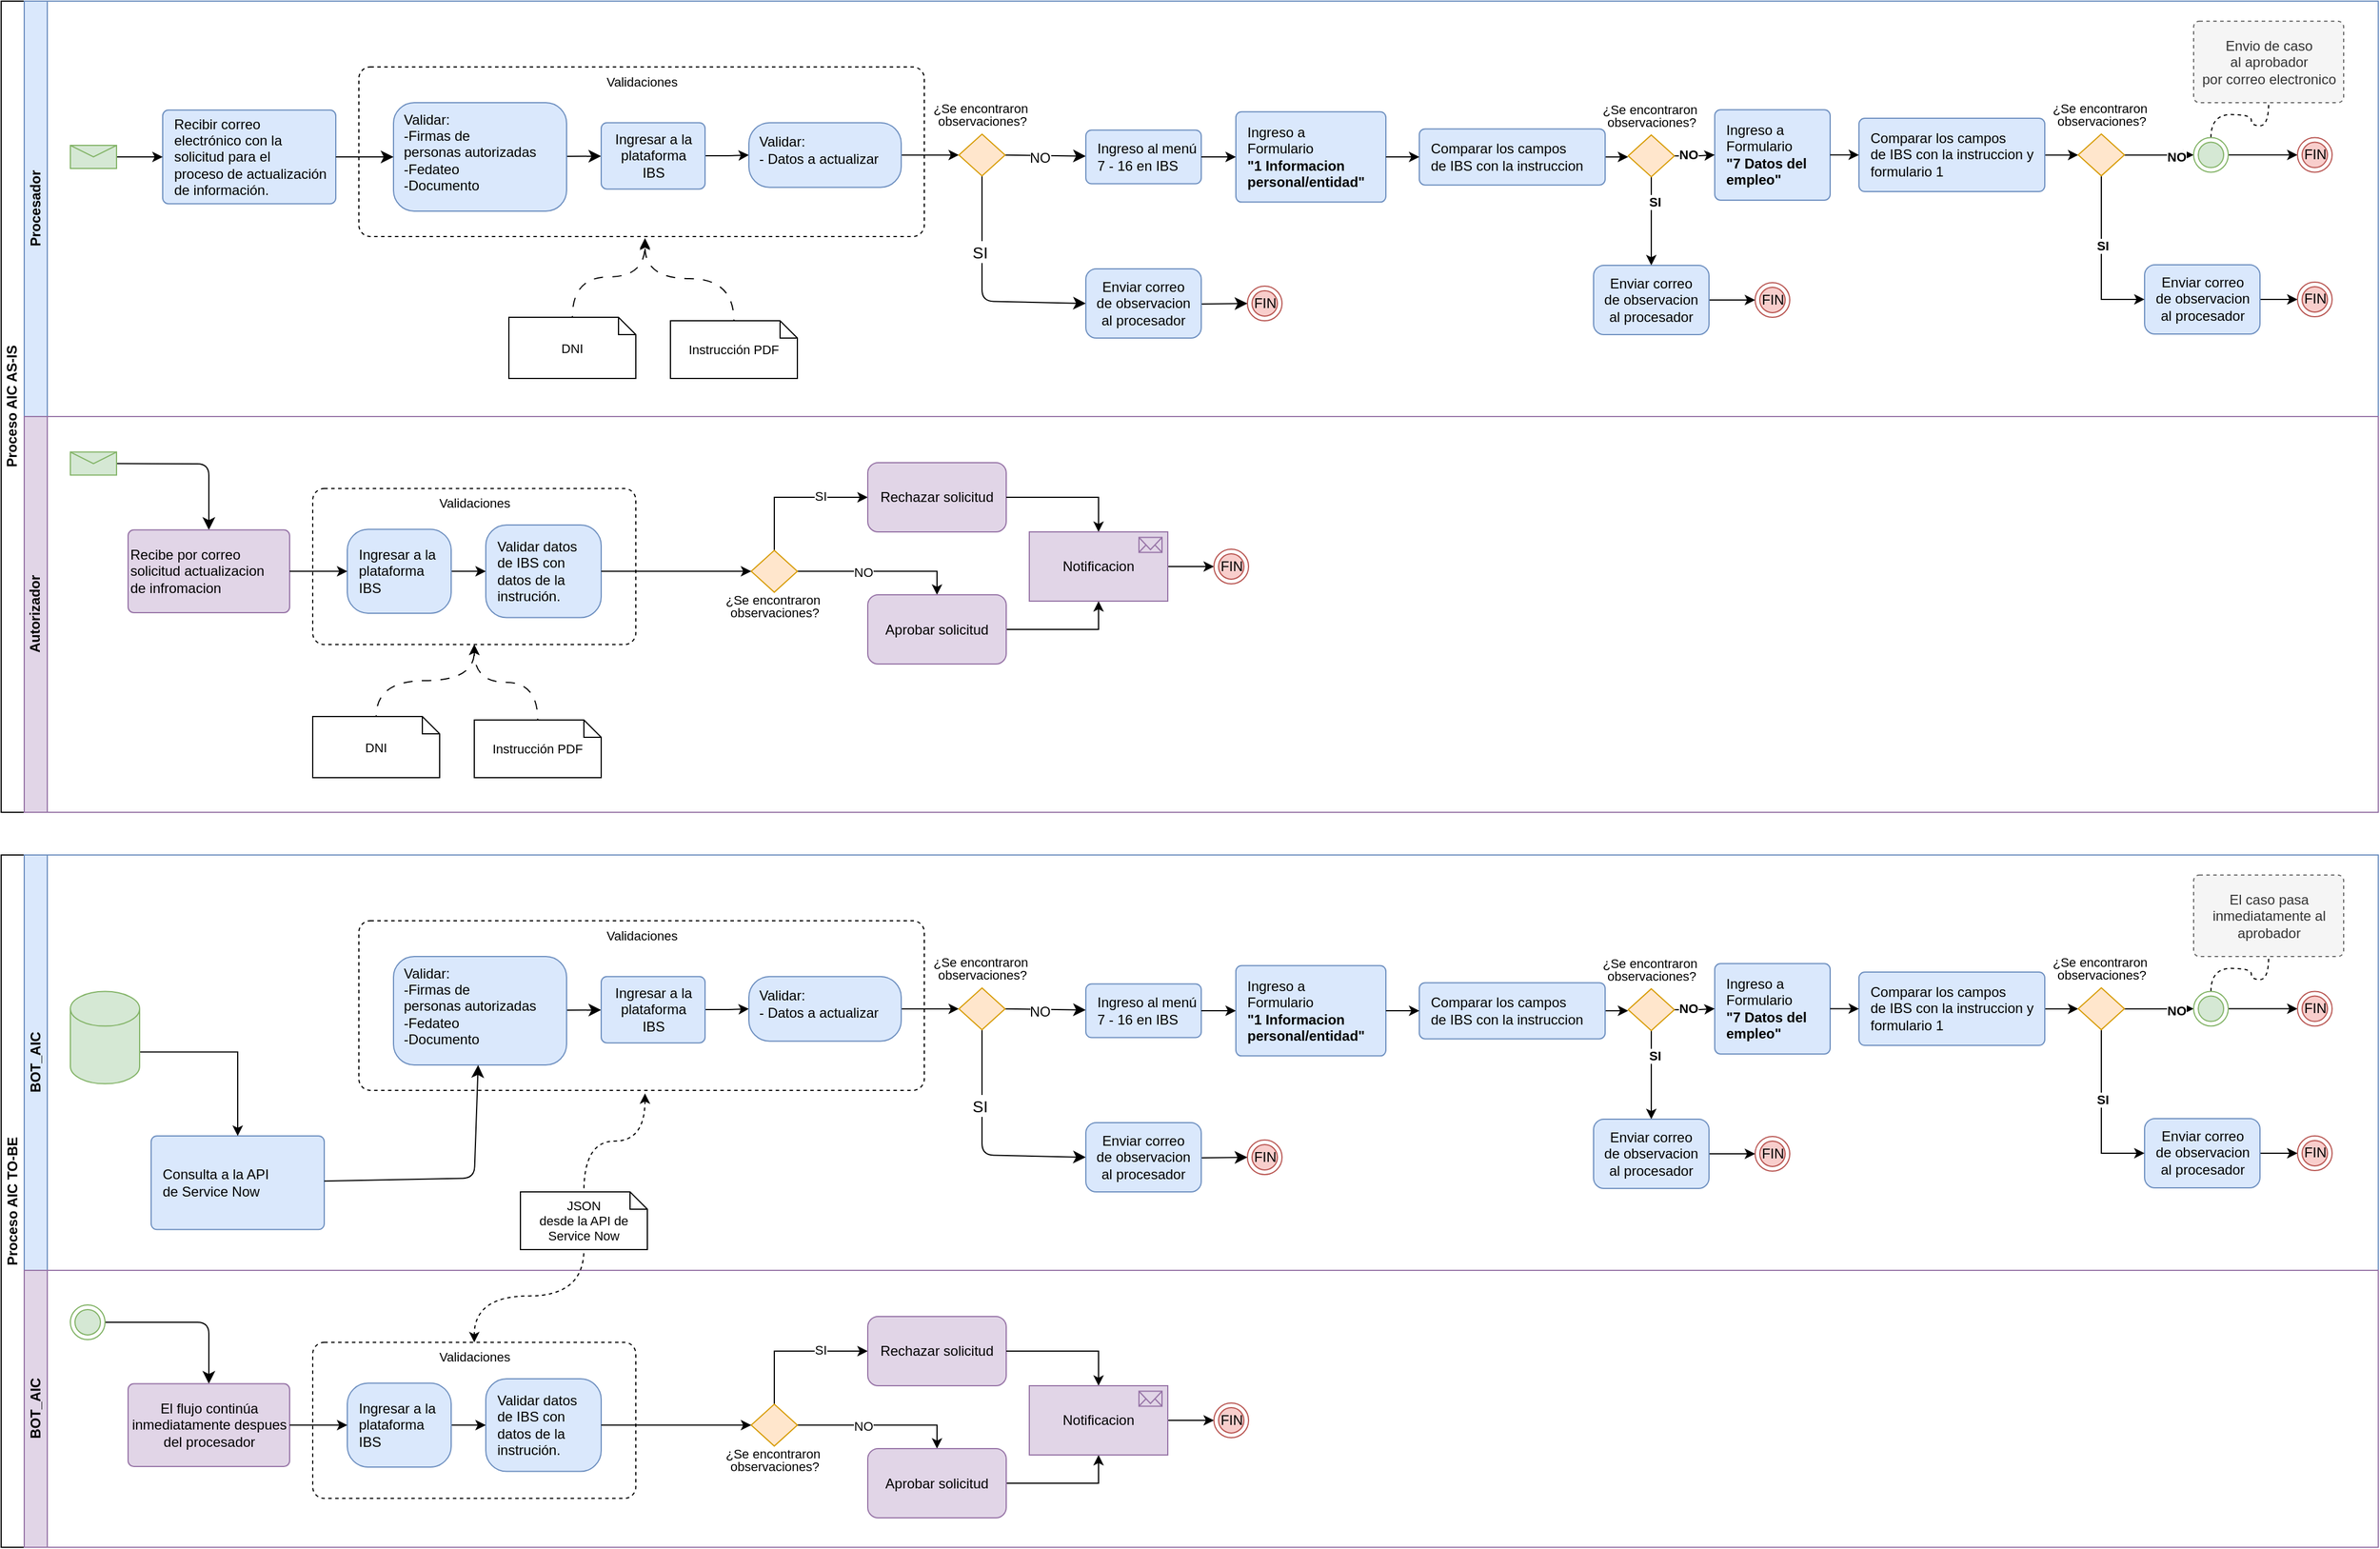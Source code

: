 <mxfile version="22.0.6" type="device" pages="2">
  <diagram id="dY45TQ-w7fdcfm2Qn3ZN" name="AIC FlowChart">
    <mxGraphModel dx="1050" dy="702" grid="1" gridSize="10" guides="1" tooltips="1" connect="1" arrows="1" fold="1" page="1" pageScale="1" pageWidth="1019" pageHeight="1320" background="none" math="0" shadow="0">
      <root>
        <mxCell id="0" />
        <mxCell id="1" parent="0" />
        <mxCell id="vwvLU3slH9PBDp6l4Siu-28" value="Proceso AIC AS-IS" style="swimlane;html=1;childLayout=stackLayout;resizeParent=1;resizeParentMax=0;horizontal=0;startSize=20;horizontalStack=0;whiteSpace=wrap;verticalAlign=middle;" parent="1" vertex="1">
          <mxGeometry x="170" y="220" width="2060" height="703" as="geometry" />
        </mxCell>
        <mxCell id="vwvLU3slH9PBDp6l4Siu-29" value="Procesador" style="swimlane;html=1;startSize=20;horizontal=0;fillColor=#dae8fc;strokeColor=#6c8ebf;labelBackgroundColor=none;" parent="vwvLU3slH9PBDp6l4Siu-28" vertex="1">
          <mxGeometry x="20" width="2040" height="360" as="geometry">
            <mxRectangle x="20" width="1420" height="30" as="alternateBounds" />
          </mxGeometry>
        </mxCell>
        <mxCell id="vwvLU3slH9PBDp6l4Siu-30" value="Validaciones" style="html=1;align=center;verticalAlign=top;rounded=1;absoluteArcSize=1;arcSize=20;dashed=1;fontSize=11;" parent="vwvLU3slH9PBDp6l4Siu-29" vertex="1">
          <mxGeometry x="290" y="57" width="490" height="147.02" as="geometry" />
        </mxCell>
        <mxCell id="vwvLU3slH9PBDp6l4Siu-31" style="edgeStyle=none;curved=1;rounded=0;orthogonalLoop=1;jettySize=auto;html=1;fontSize=12;startSize=8;endSize=8;" parent="vwvLU3slH9PBDp6l4Siu-29" source="YSZNVZ_hyKr7CDI96qMJ-1" target="vwvLU3slH9PBDp6l4Siu-36" edge="1">
          <mxGeometry relative="1" as="geometry" />
        </mxCell>
        <mxCell id="vwvLU3slH9PBDp6l4Siu-32" value="&lt;div&gt;Recibir correo&amp;nbsp;&lt;/div&gt;&lt;div&gt;electrónico con la&amp;nbsp;&lt;/div&gt;&lt;div&gt;solicitud para el&amp;nbsp;&lt;/div&gt;&lt;div&gt;proceso de actualización&amp;nbsp;&lt;/div&gt;&lt;div&gt;de información.&lt;/div&gt;" style="html=1;align=left;verticalAlign=middle;rounded=1;absoluteArcSize=1;arcSize=10;dashed=0;fillColor=#dae8fc;strokeColor=#6c8ebf;spacing=10;" parent="vwvLU3slH9PBDp6l4Siu-29" vertex="1">
          <mxGeometry x="120" y="94.42" width="150" height="81.17" as="geometry" />
        </mxCell>
        <mxCell id="vwvLU3slH9PBDp6l4Siu-33" style="edgeStyle=orthogonalEdgeStyle;rounded=0;orthogonalLoop=1;jettySize=auto;html=1;" parent="vwvLU3slH9PBDp6l4Siu-29" source="vwvLU3slH9PBDp6l4Siu-34" target="vwvLU3slH9PBDp6l4Siu-32" edge="1">
          <mxGeometry relative="1" as="geometry" />
        </mxCell>
        <mxCell id="vwvLU3slH9PBDp6l4Siu-34" value="" style="shape=message;html=1;html=1;outlineConnect=0;labelPosition=center;verticalLabelPosition=bottom;align=center;verticalAlign=top;fillColor=#d5e8d4;strokeColor=#82b366;" parent="vwvLU3slH9PBDp6l4Siu-29" vertex="1">
          <mxGeometry x="40" y="125" width="40" height="20" as="geometry" />
        </mxCell>
        <mxCell id="vwvLU3slH9PBDp6l4Siu-35" style="edgeStyle=orthogonalEdgeStyle;rounded=0;orthogonalLoop=1;jettySize=auto;html=1;" parent="vwvLU3slH9PBDp6l4Siu-29" source="vwvLU3slH9PBDp6l4Siu-36" target="vwvLU3slH9PBDp6l4Siu-42" edge="1">
          <mxGeometry relative="1" as="geometry" />
        </mxCell>
        <mxCell id="vwvLU3slH9PBDp6l4Siu-36" value="&lt;div&gt;Ingresar a la &lt;br&gt;&lt;/div&gt;&lt;div&gt;plataforma &lt;br&gt;&lt;/div&gt;&lt;div&gt;IBS&lt;br&gt;&lt;/div&gt;" style="html=1;align=center;verticalAlign=middle;rounded=1;absoluteArcSize=1;arcSize=10;dashed=0;fillColor=#dae8fc;strokeColor=#6c8ebf;" parent="vwvLU3slH9PBDp6l4Siu-29" vertex="1">
          <mxGeometry x="500" y="105.33" width="90" height="57.5" as="geometry" />
        </mxCell>
        <mxCell id="vwvLU3slH9PBDp6l4Siu-37" value="" style="edgeStyle=none;curved=1;rounded=0;orthogonalLoop=1;jettySize=auto;html=1;fontSize=12;startSize=8;endSize=8;exitX=1;exitY=0.5;exitDx=0;exitDy=0;" parent="vwvLU3slH9PBDp6l4Siu-29" source="vwvLU3slH9PBDp6l4Siu-60" target="vwvLU3slH9PBDp6l4Siu-47" edge="1">
          <mxGeometry relative="1" as="geometry">
            <mxPoint x="929.997" y="135.703" as="sourcePoint" />
            <mxPoint x="1010" y="133.365" as="targetPoint" />
          </mxGeometry>
        </mxCell>
        <mxCell id="vwvLU3slH9PBDp6l4Siu-38" value="&lt;font style=&quot;font-size: 12px;&quot;&gt;NO&lt;/font&gt;" style="edgeLabel;html=1;align=center;verticalAlign=middle;resizable=0;points=[];fontSize=16;" parent="vwvLU3slH9PBDp6l4Siu-37" connectable="0" vertex="1">
          <mxGeometry x="0.454" y="1" relative="1" as="geometry">
            <mxPoint x="-21" y="1" as="offset" />
          </mxGeometry>
        </mxCell>
        <mxCell id="vwvLU3slH9PBDp6l4Siu-39" style="edgeStyle=none;rounded=1;orthogonalLoop=1;jettySize=auto;html=1;entryX=0;entryY=0.5;entryDx=0;entryDy=0;fontSize=12;startSize=8;endSize=8;exitX=0.5;exitY=1;exitDx=0;exitDy=0;" parent="vwvLU3slH9PBDp6l4Siu-29" source="vwvLU3slH9PBDp6l4Siu-60" target="oJUgG7o0LsnnteniOaES-61" edge="1">
          <mxGeometry relative="1" as="geometry">
            <Array as="points">
              <mxPoint x="830" y="260" />
            </Array>
            <mxPoint x="870" y="178.79" as="sourcePoint" />
            <mxPoint x="909" y="226.09" as="targetPoint" />
          </mxGeometry>
        </mxCell>
        <mxCell id="vwvLU3slH9PBDp6l4Siu-40" value="&lt;font style=&quot;font-size: 14px;&quot;&gt;SI&lt;/font&gt;" style="edgeLabel;html=1;align=center;verticalAlign=middle;resizable=0;points=[];fontSize=16;" parent="vwvLU3slH9PBDp6l4Siu-39" connectable="0" vertex="1">
          <mxGeometry x="-0.344" y="-2" relative="1" as="geometry">
            <mxPoint as="offset" />
          </mxGeometry>
        </mxCell>
        <mxCell id="vwvLU3slH9PBDp6l4Siu-41" style="edgeStyle=orthogonalEdgeStyle;rounded=0;orthogonalLoop=1;jettySize=auto;html=1;exitX=1;exitY=0.5;exitDx=0;exitDy=0;entryX=0;entryY=0.5;entryDx=0;entryDy=0;" parent="vwvLU3slH9PBDp6l4Siu-29" source="vwvLU3slH9PBDp6l4Siu-42" target="vwvLU3slH9PBDp6l4Siu-60" edge="1">
          <mxGeometry relative="1" as="geometry" />
        </mxCell>
        <mxCell id="vwvLU3slH9PBDp6l4Siu-42" value="&lt;div&gt;Validar:&lt;br&gt;- Datos a actualizar&lt;br&gt;&lt;/div&gt;" style="html=1;align=left;verticalAlign=middle;rounded=1;absoluteArcSize=1;arcSize=36;dashed=0;fillColor=#dae8fc;strokeColor=#6c8ebf;spacingBottom=8;spacing=9;" parent="vwvLU3slH9PBDp6l4Siu-29" vertex="1">
          <mxGeometry x="628" y="105.33" width="132" height="56.07" as="geometry" />
        </mxCell>
        <mxCell id="vwvLU3slH9PBDp6l4Siu-44" value="FIN" style="ellipse;html=1;shape=endState;fillColor=#f8cecc;strokeColor=#b85450;" parent="vwvLU3slH9PBDp6l4Siu-29" vertex="1">
          <mxGeometry x="1060" y="247" width="30" height="30" as="geometry" />
        </mxCell>
        <mxCell id="vwvLU3slH9PBDp6l4Siu-45" value="" style="edgeStyle=none;curved=1;rounded=0;orthogonalLoop=1;jettySize=auto;html=1;fontSize=12;startSize=8;endSize=8;exitX=0.978;exitY=0.508;exitDx=0;exitDy=0;exitPerimeter=0;" parent="vwvLU3slH9PBDp6l4Siu-29" source="oJUgG7o0LsnnteniOaES-61" target="vwvLU3slH9PBDp6l4Siu-44" edge="1">
          <mxGeometry relative="1" as="geometry">
            <mxPoint x="1190.0" y="241.48" as="targetPoint" />
            <mxPoint x="999" y="226.09" as="sourcePoint" />
          </mxGeometry>
        </mxCell>
        <mxCell id="aeSlDVyreztTmcawOMu4-1" style="edgeStyle=orthogonalEdgeStyle;rounded=0;orthogonalLoop=1;jettySize=auto;html=1;" parent="vwvLU3slH9PBDp6l4Siu-29" source="qmacXX3sepxYMKEtNXa0-24" target="vwvLU3slH9PBDp6l4Siu-49" edge="1">
          <mxGeometry relative="1" as="geometry" />
        </mxCell>
        <mxCell id="qmacXX3sepxYMKEtNXa0-32" value="&lt;b&gt;NO&lt;/b&gt;" style="edgeLabel;html=1;align=center;verticalAlign=middle;resizable=0;points=[];" parent="aeSlDVyreztTmcawOMu4-1" vertex="1" connectable="0">
          <mxGeometry x="0.487" y="-1" relative="1" as="geometry">
            <mxPoint as="offset" />
          </mxGeometry>
        </mxCell>
        <mxCell id="vwvLU3slH9PBDp6l4Siu-47" value="&lt;div&gt;Ingreso al menú&amp;nbsp;&lt;/div&gt;&lt;div&gt;7 - 16 en IBS&lt;br&gt;&lt;/div&gt;" style="html=1;align=left;verticalAlign=middle;rounded=1;absoluteArcSize=1;arcSize=10;dashed=0;fillColor=#dae8fc;strokeColor=#6c8ebf;spacing=10;" parent="vwvLU3slH9PBDp6l4Siu-29" vertex="1">
          <mxGeometry x="920" y="111.71" width="100" height="46.57" as="geometry" />
        </mxCell>
        <mxCell id="vwvLU3slH9PBDp6l4Siu-48" style="edgeStyle=orthogonalEdgeStyle;orthogonalLoop=1;jettySize=auto;html=1;entryX=0.5;entryY=1;entryDx=0;entryDy=0;dashed=1;endArrow=none;endFill=0;curved=1;" parent="vwvLU3slH9PBDp6l4Siu-29" source="vwvLU3slH9PBDp6l4Siu-49" target="vwvLU3slH9PBDp6l4Siu-62" edge="1">
          <mxGeometry relative="1" as="geometry" />
        </mxCell>
        <mxCell id="vwvLU3slH9PBDp6l4Siu-88" style="edgeStyle=orthogonalEdgeStyle;rounded=0;orthogonalLoop=1;jettySize=auto;html=1;" parent="vwvLU3slH9PBDp6l4Siu-29" source="vwvLU3slH9PBDp6l4Siu-49" target="vwvLU3slH9PBDp6l4Siu-86" edge="1">
          <mxGeometry relative="1" as="geometry" />
        </mxCell>
        <mxCell id="vwvLU3slH9PBDp6l4Siu-49" value="" style="ellipse;html=1;shape=endState;fillColor=#d5e8d4;strokeColor=#82b366;" parent="vwvLU3slH9PBDp6l4Siu-29" vertex="1">
          <mxGeometry x="1880" y="118.29" width="30" height="30" as="geometry" />
        </mxCell>
        <mxCell id="vwvLU3slH9PBDp6l4Siu-60" value="&lt;div style=&quot;font-size: 11px; line-height: 100%;&quot;&gt;&lt;font style=&quot;font-size: 11px;&quot;&gt;¿Se encontraron&amp;nbsp;&lt;/font&gt;&lt;/div&gt;&lt;div style=&quot;font-size: 11px; line-height: 100%;&quot;&gt;&lt;font style=&quot;font-size: 11px;&quot;&gt;observaciones?&lt;/font&gt;&lt;/div&gt;" style="rhombus;html=1;fillColor=#ffe6cc;strokeColor=#d79b00;strokeWidth=1;fontColor=default;labelBackgroundColor=none;labelBorderColor=none;spacingTop=0;spacing=0;spacingBottom=70;" parent="vwvLU3slH9PBDp6l4Siu-29" vertex="1">
          <mxGeometry x="810" y="115.24" width="40" height="36.25" as="geometry" />
        </mxCell>
        <mxCell id="vwvLU3slH9PBDp6l4Siu-62" value="&lt;div&gt;Envio de caso&lt;/div&gt;&lt;div&gt;al aprobador &lt;br&gt;&lt;/div&gt;&lt;div&gt;por correo electronico&lt;br&gt;&lt;/div&gt;" style="html=1;align=center;verticalAlign=middle;rounded=1;absoluteArcSize=1;arcSize=10;dashed=1;fillColor=#f5f5f5;fontColor=#333333;strokeColor=#666666;" parent="vwvLU3slH9PBDp6l4Siu-29" vertex="1">
          <mxGeometry x="1880" y="17.36" width="130" height="70.61" as="geometry" />
        </mxCell>
        <mxCell id="vwvLU3slH9PBDp6l4Siu-86" value="FIN" style="ellipse;html=1;shape=endState;fillColor=#f8cecc;strokeColor=#b85450;" parent="vwvLU3slH9PBDp6l4Siu-29" vertex="1">
          <mxGeometry x="1970" y="118.28" width="30" height="30" as="geometry" />
        </mxCell>
        <mxCell id="oJUgG7o0LsnnteniOaES-61" value="&lt;div&gt;Enviar correo&lt;/div&gt;&lt;div&gt;de observacion&lt;/div&gt;&lt;div&gt;al procesador &lt;br&gt;&lt;/div&gt;" style="whiteSpace=wrap;html=1;fillColor=#dae8fc;strokeColor=#6c8ebf;strokeWidth=1;labelBackgroundColor=none;labelBorderColor=none;spacingTop=0;rounded=1;" parent="vwvLU3slH9PBDp6l4Siu-29" vertex="1">
          <mxGeometry x="920" y="232" width="100" height="60" as="geometry" />
        </mxCell>
        <mxCell id="YSZNVZ_hyKr7CDI96qMJ-1" value="Validar:&lt;br&gt;&lt;div&gt;-Firmas de&amp;nbsp;&lt;/div&gt;&lt;div&gt;personas autorizadas&lt;/div&gt;&lt;div&gt;-Fedateo&lt;/div&gt;&lt;div&gt;-Documento&lt;br&gt;&lt;/div&gt;" style="html=1;align=left;verticalAlign=middle;rounded=1;absoluteArcSize=1;arcSize=36;dashed=0;fillColor=#dae8fc;strokeColor=#6c8ebf;spacingBottom=8;spacing=9;" parent="vwvLU3slH9PBDp6l4Siu-29" vertex="1">
          <mxGeometry x="320" y="87.97" width="150" height="94.08" as="geometry" />
        </mxCell>
        <mxCell id="YSZNVZ_hyKr7CDI96qMJ-2" value="" style="edgeStyle=none;curved=1;rounded=0;orthogonalLoop=1;jettySize=auto;html=1;fontSize=12;startSize=8;endSize=8;" parent="vwvLU3slH9PBDp6l4Siu-29" source="vwvLU3slH9PBDp6l4Siu-32" target="YSZNVZ_hyKr7CDI96qMJ-1" edge="1">
          <mxGeometry relative="1" as="geometry">
            <mxPoint x="470" y="165" as="sourcePoint" />
            <mxPoint x="560" y="165" as="targetPoint" />
          </mxGeometry>
        </mxCell>
        <mxCell id="M4t4fhvlux7qp0nBFGjZ-2" style="edgeStyle=orthogonalEdgeStyle;orthogonalLoop=1;jettySize=auto;html=1;entryX=0.506;entryY=1.009;entryDx=0;entryDy=0;curved=1;strokeColor=default;shadow=0;editable=1;movable=1;resizable=1;rotatable=1;deletable=1;locked=0;connectable=1;comic=0;backgroundOutline=0;flowAnimation=1;entryPerimeter=0;" parent="vwvLU3slH9PBDp6l4Siu-29" source="M4t4fhvlux7qp0nBFGjZ-1" target="vwvLU3slH9PBDp6l4Siu-30" edge="1">
          <mxGeometry relative="1" as="geometry" />
        </mxCell>
        <mxCell id="M4t4fhvlux7qp0nBFGjZ-1" value="DNI" style="shape=note2;boundedLbl=1;whiteSpace=wrap;html=1;size=15;verticalAlign=middle;align=center;labelPosition=center;verticalLabelPosition=middle;fontSize=11;" parent="vwvLU3slH9PBDp6l4Siu-29" vertex="1">
          <mxGeometry x="420" y="274" width="110" height="53" as="geometry" />
        </mxCell>
        <mxCell id="M4t4fhvlux7qp0nBFGjZ-5" style="edgeStyle=orthogonalEdgeStyle;orthogonalLoop=1;jettySize=auto;html=1;strokeColor=default;curved=1;flowAnimation=1;entryX=0.506;entryY=1.018;entryDx=0;entryDy=0;entryPerimeter=0;" parent="vwvLU3slH9PBDp6l4Siu-29" source="M4t4fhvlux7qp0nBFGjZ-3" target="vwvLU3slH9PBDp6l4Siu-30" edge="1">
          <mxGeometry relative="1" as="geometry" />
        </mxCell>
        <mxCell id="M4t4fhvlux7qp0nBFGjZ-3" value="Instrucción PDF" style="shape=note2;boundedLbl=1;whiteSpace=wrap;html=1;size=15;verticalAlign=middle;align=center;labelPosition=center;verticalLabelPosition=middle;fontSize=11;" parent="vwvLU3slH9PBDp6l4Siu-29" vertex="1">
          <mxGeometry x="560" y="277" width="110" height="50" as="geometry" />
        </mxCell>
        <mxCell id="M4t4fhvlux7qp0nBFGjZ-7" value="&lt;div&gt;Ingreso a&amp;nbsp;&lt;/div&gt;&lt;div&gt;Formulario&lt;br&gt;&lt;/div&gt;&lt;div&gt;&lt;b&gt;&quot;1 Informacion&lt;/b&gt;&lt;/div&gt;&lt;div&gt;&lt;b&gt;personal/entidad&quot;&lt;/b&gt;&lt;br&gt;&lt;/div&gt;" style="html=1;align=left;verticalAlign=middle;rounded=1;absoluteArcSize=1;arcSize=10;dashed=0;fillColor=#dae8fc;strokeColor=#6c8ebf;spacing=10;" parent="vwvLU3slH9PBDp6l4Siu-29" vertex="1">
          <mxGeometry x="1050" y="95.85" width="130" height="78.33" as="geometry" />
        </mxCell>
        <mxCell id="M4t4fhvlux7qp0nBFGjZ-8" value="" style="edgeStyle=orthogonalEdgeStyle;rounded=0;orthogonalLoop=1;jettySize=auto;html=1;" parent="vwvLU3slH9PBDp6l4Siu-29" source="vwvLU3slH9PBDp6l4Siu-47" target="M4t4fhvlux7qp0nBFGjZ-7" edge="1">
          <mxGeometry relative="1" as="geometry">
            <mxPoint x="1220" y="353" as="sourcePoint" />
            <mxPoint x="1500" y="353" as="targetPoint" />
          </mxGeometry>
        </mxCell>
        <mxCell id="M4t4fhvlux7qp0nBFGjZ-9" value="&lt;div&gt;Ingreso a&amp;nbsp;&lt;/div&gt;&lt;div&gt;Formulario&lt;br&gt;&lt;/div&gt;&lt;div&gt;&lt;b&gt;&quot;7 Datos del&amp;nbsp;&lt;/b&gt;&lt;/div&gt;&lt;div&gt;&lt;b&gt;empleo&quot;&lt;/b&gt;&lt;br&gt;&lt;/div&gt;" style="html=1;align=left;verticalAlign=middle;rounded=1;absoluteArcSize=1;arcSize=10;dashed=0;fillColor=#dae8fc;strokeColor=#6c8ebf;spacing=10;" parent="vwvLU3slH9PBDp6l4Siu-29" vertex="1">
          <mxGeometry x="1465" y="94.12" width="100" height="78.33" as="geometry" />
        </mxCell>
        <mxCell id="M4t4fhvlux7qp0nBFGjZ-10" value="" style="edgeStyle=orthogonalEdgeStyle;rounded=0;orthogonalLoop=1;jettySize=auto;html=1;" parent="vwvLU3slH9PBDp6l4Siu-29" source="qmacXX3sepxYMKEtNXa0-17" target="M4t4fhvlux7qp0nBFGjZ-9" edge="1">
          <mxGeometry relative="1" as="geometry">
            <mxPoint x="1380" y="353" as="sourcePoint" />
            <mxPoint x="1500" y="353" as="targetPoint" />
          </mxGeometry>
        </mxCell>
        <mxCell id="qmacXX3sepxYMKEtNXa0-34" value="&lt;b&gt;NO&lt;/b&gt;" style="edgeLabel;html=1;align=center;verticalAlign=middle;resizable=0;points=[];" parent="M4t4fhvlux7qp0nBFGjZ-10" vertex="1" connectable="0">
          <mxGeometry x="-0.35" y="1" relative="1" as="geometry">
            <mxPoint as="offset" />
          </mxGeometry>
        </mxCell>
        <mxCell id="qmacXX3sepxYMKEtNXa0-21" style="edgeStyle=orthogonalEdgeStyle;rounded=0;orthogonalLoop=1;jettySize=auto;html=1;" parent="vwvLU3slH9PBDp6l4Siu-29" source="qmacXX3sepxYMKEtNXa0-17" target="qmacXX3sepxYMKEtNXa0-19" edge="1">
          <mxGeometry relative="1" as="geometry" />
        </mxCell>
        <mxCell id="qmacXX3sepxYMKEtNXa0-35" value="&lt;b&gt;SI&lt;/b&gt;" style="edgeLabel;html=1;align=center;verticalAlign=middle;resizable=0;points=[];" parent="qmacXX3sepxYMKEtNXa0-21" vertex="1" connectable="0">
          <mxGeometry x="-0.426" y="3" relative="1" as="geometry">
            <mxPoint as="offset" />
          </mxGeometry>
        </mxCell>
        <mxCell id="qmacXX3sepxYMKEtNXa0-18" value="FIN" style="ellipse;html=1;shape=endState;fillColor=#f8cecc;strokeColor=#b85450;" parent="vwvLU3slH9PBDp6l4Siu-29" vertex="1">
          <mxGeometry x="1500" y="244" width="30" height="30" as="geometry" />
        </mxCell>
        <mxCell id="qmacXX3sepxYMKEtNXa0-22" style="edgeStyle=orthogonalEdgeStyle;rounded=0;orthogonalLoop=1;jettySize=auto;html=1;" parent="vwvLU3slH9PBDp6l4Siu-29" source="qmacXX3sepxYMKEtNXa0-19" target="qmacXX3sepxYMKEtNXa0-18" edge="1">
          <mxGeometry relative="1" as="geometry" />
        </mxCell>
        <mxCell id="qmacXX3sepxYMKEtNXa0-19" value="&lt;div&gt;Enviar correo&lt;/div&gt;&lt;div&gt;de observacion&lt;/div&gt;&lt;div&gt;al procesador &lt;br&gt;&lt;/div&gt;" style="whiteSpace=wrap;html=1;fillColor=#dae8fc;strokeColor=#6c8ebf;strokeWidth=1;labelBackgroundColor=none;labelBorderColor=none;spacingTop=0;rounded=1;" parent="vwvLU3slH9PBDp6l4Siu-29" vertex="1">
          <mxGeometry x="1360" y="229" width="100" height="60" as="geometry" />
        </mxCell>
        <mxCell id="qmacXX3sepxYMKEtNXa0-25" value="FIN" style="ellipse;html=1;shape=endState;fillColor=#f8cecc;strokeColor=#b85450;" parent="vwvLU3slH9PBDp6l4Siu-29" vertex="1">
          <mxGeometry x="1970" y="243.48" width="30" height="30" as="geometry" />
        </mxCell>
        <mxCell id="qmacXX3sepxYMKEtNXa0-31" style="edgeStyle=orthogonalEdgeStyle;rounded=0;orthogonalLoop=1;jettySize=auto;html=1;" parent="vwvLU3slH9PBDp6l4Siu-29" source="qmacXX3sepxYMKEtNXa0-26" target="qmacXX3sepxYMKEtNXa0-25" edge="1">
          <mxGeometry relative="1" as="geometry" />
        </mxCell>
        <mxCell id="qmacXX3sepxYMKEtNXa0-26" value="&lt;div&gt;Enviar correo&lt;/div&gt;&lt;div&gt;de observacion&lt;/div&gt;&lt;div&gt;al procesador &lt;br&gt;&lt;/div&gt;" style="whiteSpace=wrap;html=1;fillColor=#dae8fc;strokeColor=#6c8ebf;strokeWidth=1;labelBackgroundColor=none;labelBorderColor=none;spacingTop=0;rounded=1;" parent="vwvLU3slH9PBDp6l4Siu-29" vertex="1">
          <mxGeometry x="1837.5" y="228.48" width="100" height="60" as="geometry" />
        </mxCell>
        <mxCell id="qmacXX3sepxYMKEtNXa0-28" value="" style="edgeStyle=orthogonalEdgeStyle;rounded=0;orthogonalLoop=1;jettySize=auto;html=1;" parent="vwvLU3slH9PBDp6l4Siu-29" source="qmacXX3sepxYMKEtNXa0-36" target="qmacXX3sepxYMKEtNXa0-17" edge="1">
          <mxGeometry relative="1" as="geometry">
            <mxPoint x="1380" y="353" as="sourcePoint" />
            <mxPoint x="1460" y="353" as="targetPoint" />
          </mxGeometry>
        </mxCell>
        <mxCell id="qmacXX3sepxYMKEtNXa0-17" value="&lt;div style=&quot;font-size: 11px; line-height: 100%;&quot;&gt;&lt;font style=&quot;font-size: 11px;&quot;&gt;¿Se encontraron&amp;nbsp;&lt;/font&gt;&lt;/div&gt;&lt;div style=&quot;font-size: 11px; line-height: 100%;&quot;&gt;&lt;font style=&quot;font-size: 11px;&quot;&gt;observaciones?&lt;/font&gt;&lt;/div&gt;" style="rhombus;html=1;fillColor=#ffe6cc;strokeColor=#d79b00;strokeWidth=1;fontColor=default;labelBackgroundColor=none;labelBorderColor=none;spacingTop=0;spacing=0;spacingBottom=70;" parent="vwvLU3slH9PBDp6l4Siu-29" vertex="1">
          <mxGeometry x="1390" y="115.95" width="40" height="36.25" as="geometry" />
        </mxCell>
        <mxCell id="qmacXX3sepxYMKEtNXa0-29" value="" style="edgeStyle=orthogonalEdgeStyle;rounded=0;orthogonalLoop=1;jettySize=auto;html=1;" parent="vwvLU3slH9PBDp6l4Siu-29" source="qmacXX3sepxYMKEtNXa0-38" target="qmacXX3sepxYMKEtNXa0-24" edge="1">
          <mxGeometry relative="1" as="geometry">
            <mxPoint x="1560" y="353" as="sourcePoint" />
            <mxPoint x="1630" y="354" as="targetPoint" />
          </mxGeometry>
        </mxCell>
        <mxCell id="qmacXX3sepxYMKEtNXa0-30" style="edgeStyle=orthogonalEdgeStyle;rounded=0;orthogonalLoop=1;jettySize=auto;html=1;entryX=0;entryY=0.5;entryDx=0;entryDy=0;exitX=0.5;exitY=1;exitDx=0;exitDy=0;" parent="vwvLU3slH9PBDp6l4Siu-29" source="qmacXX3sepxYMKEtNXa0-24" target="qmacXX3sepxYMKEtNXa0-26" edge="1">
          <mxGeometry relative="1" as="geometry" />
        </mxCell>
        <mxCell id="qmacXX3sepxYMKEtNXa0-33" value="&lt;b&gt;SI&lt;/b&gt;" style="edgeLabel;html=1;align=center;verticalAlign=middle;resizable=0;points=[];" parent="qmacXX3sepxYMKEtNXa0-30" vertex="1" connectable="0">
          <mxGeometry x="-0.168" y="1" relative="1" as="geometry">
            <mxPoint as="offset" />
          </mxGeometry>
        </mxCell>
        <mxCell id="qmacXX3sepxYMKEtNXa0-24" value="&lt;div style=&quot;font-size: 11px; line-height: 100%;&quot;&gt;&lt;font style=&quot;font-size: 11px;&quot;&gt;¿Se encontraron&amp;nbsp;&lt;/font&gt;&lt;/div&gt;&lt;div style=&quot;font-size: 11px; line-height: 100%;&quot;&gt;&lt;font style=&quot;font-size: 11px;&quot;&gt;observaciones?&lt;/font&gt;&lt;/div&gt;" style="rhombus;html=1;fillColor=#ffe6cc;strokeColor=#d79b00;strokeWidth=1;fontColor=default;labelBackgroundColor=none;labelBorderColor=none;spacingTop=0;spacing=0;spacingBottom=70;" parent="vwvLU3slH9PBDp6l4Siu-29" vertex="1">
          <mxGeometry x="1780" y="115.16" width="40" height="36.25" as="geometry" />
        </mxCell>
        <mxCell id="qmacXX3sepxYMKEtNXa0-36" value="&lt;div&gt;Comparar los campos&lt;/div&gt;&lt;div&gt;de IBS con la instruccion&lt;br&gt;&lt;/div&gt;" style="html=1;align=left;verticalAlign=middle;rounded=1;absoluteArcSize=1;arcSize=10;dashed=0;fillColor=#dae8fc;strokeColor=#6c8ebf;spacing=10;" parent="vwvLU3slH9PBDp6l4Siu-29" vertex="1">
          <mxGeometry x="1209" y="110.69" width="161" height="48.65" as="geometry" />
        </mxCell>
        <mxCell id="qmacXX3sepxYMKEtNXa0-37" value="" style="edgeStyle=orthogonalEdgeStyle;rounded=0;orthogonalLoop=1;jettySize=auto;html=1;" parent="vwvLU3slH9PBDp6l4Siu-29" source="M4t4fhvlux7qp0nBFGjZ-7" target="qmacXX3sepxYMKEtNXa0-36" edge="1">
          <mxGeometry relative="1" as="geometry">
            <mxPoint x="1370" y="353" as="sourcePoint" />
            <mxPoint x="1570" y="353" as="targetPoint" />
          </mxGeometry>
        </mxCell>
        <mxCell id="qmacXX3sepxYMKEtNXa0-38" value="&lt;div&gt;Comparar los campos&lt;/div&gt;&lt;div&gt;de IBS con la instruccion y &lt;br&gt;&lt;/div&gt;&lt;div&gt;formulario 1&lt;br&gt;&lt;/div&gt;" style="html=1;align=left;verticalAlign=middle;rounded=1;absoluteArcSize=1;arcSize=10;dashed=0;fillColor=#dae8fc;strokeColor=#6c8ebf;spacing=10;" parent="vwvLU3slH9PBDp6l4Siu-29" vertex="1">
          <mxGeometry x="1590" y="101.55" width="161" height="63.47" as="geometry" />
        </mxCell>
        <mxCell id="qmacXX3sepxYMKEtNXa0-39" value="" style="edgeStyle=orthogonalEdgeStyle;rounded=0;orthogonalLoop=1;jettySize=auto;html=1;" parent="vwvLU3slH9PBDp6l4Siu-29" source="M4t4fhvlux7qp0nBFGjZ-9" target="qmacXX3sepxYMKEtNXa0-38" edge="1">
          <mxGeometry relative="1" as="geometry">
            <mxPoint x="1755" y="353" as="sourcePoint" />
            <mxPoint x="1910" y="352" as="targetPoint" />
          </mxGeometry>
        </mxCell>
        <mxCell id="vwvLU3slH9PBDp6l4Siu-65" value="Autorizador" style="swimlane;html=1;startSize=20;horizontal=0;fillColor=#e1d5e7;strokeColor=#9673a6;" parent="vwvLU3slH9PBDp6l4Siu-28" vertex="1">
          <mxGeometry x="20" y="360" width="2040" height="343" as="geometry">
            <mxRectangle x="20" y="430" width="1420" height="30" as="alternateBounds" />
          </mxGeometry>
        </mxCell>
        <mxCell id="vwvLU3slH9PBDp6l4Siu-66" style="edgeStyle=none;rounded=1;orthogonalLoop=1;jettySize=auto;html=1;entryX=0.5;entryY=0;entryDx=0;entryDy=0;fontSize=12;startSize=8;endSize=8;exitX=1;exitY=0.5;exitDx=0;exitDy=0;" parent="vwvLU3slH9PBDp6l4Siu-65" source="fLGAvW3wSPaH1ZDJn0l4-4" target="vwvLU3slH9PBDp6l4Siu-68" edge="1">
          <mxGeometry relative="1" as="geometry">
            <Array as="points">
              <mxPoint x="160" y="41" />
            </Array>
            <mxPoint x="70.0" y="42.365" as="sourcePoint" />
          </mxGeometry>
        </mxCell>
        <mxCell id="vwvLU3slH9PBDp6l4Siu-68" value="&lt;div&gt;Recibe por correo&lt;br&gt;&lt;/div&gt;&lt;div&gt;solicitud actualizacion&lt;/div&gt;&lt;div&gt;de infromacion&lt;br&gt;&lt;/div&gt;" style="html=1;align=left;verticalAlign=middle;rounded=1;absoluteArcSize=1;arcSize=10;dashed=0;fillColor=#e1d5e7;strokeColor=#9673a6;" parent="vwvLU3slH9PBDp6l4Siu-65" vertex="1">
          <mxGeometry x="90" y="98.29" width="140" height="71.71" as="geometry" />
        </mxCell>
        <mxCell id="vwvLU3slH9PBDp6l4Siu-69" value="" style="edgeStyle=orthogonalEdgeStyle;rounded=0;orthogonalLoop=1;jettySize=auto;html=1;" parent="vwvLU3slH9PBDp6l4Siu-65" source="vwvLU3slH9PBDp6l4Siu-73" target="vwvLU3slH9PBDp6l4Siu-76" edge="1">
          <mxGeometry relative="1" as="geometry" />
        </mxCell>
        <mxCell id="vwvLU3slH9PBDp6l4Siu-70" value="NO" style="edgeLabel;html=1;align=center;verticalAlign=middle;resizable=0;points=[];" parent="vwvLU3slH9PBDp6l4Siu-69" connectable="0" vertex="1">
          <mxGeometry x="-0.199" y="-1" relative="1" as="geometry">
            <mxPoint as="offset" />
          </mxGeometry>
        </mxCell>
        <mxCell id="vwvLU3slH9PBDp6l4Siu-71" value="" style="edgeStyle=orthogonalEdgeStyle;rounded=0;orthogonalLoop=1;jettySize=auto;html=1;entryX=0;entryY=0.5;entryDx=0;entryDy=0;" parent="vwvLU3slH9PBDp6l4Siu-65" source="vwvLU3slH9PBDp6l4Siu-73" target="vwvLU3slH9PBDp6l4Siu-78" edge="1">
          <mxGeometry relative="1" as="geometry">
            <Array as="points">
              <mxPoint x="650" y="70" />
            </Array>
          </mxGeometry>
        </mxCell>
        <mxCell id="vwvLU3slH9PBDp6l4Siu-72" value="SI" style="edgeLabel;html=1;align=center;verticalAlign=middle;resizable=0;points=[];" parent="vwvLU3slH9PBDp6l4Siu-71" connectable="0" vertex="1">
          <mxGeometry x="0.357" y="1" relative="1" as="geometry">
            <mxPoint as="offset" />
          </mxGeometry>
        </mxCell>
        <mxCell id="vwvLU3slH9PBDp6l4Siu-73" value="&lt;div style=&quot;font-size: 11px; line-height: 100%;&quot;&gt;&lt;font style=&quot;font-size: 11px;&quot;&gt;¿Se encontraron&amp;nbsp;&lt;/font&gt;&lt;/div&gt;&lt;div style=&quot;font-size: 11px; line-height: 100%;&quot;&gt;&lt;font style=&quot;font-size: 11px;&quot;&gt;observaciones?&lt;/font&gt;&lt;/div&gt;" style="rhombus;html=1;fillColor=#ffe6cc;strokeColor=#d79b00;strokeWidth=1;fontColor=default;labelBackgroundColor=none;labelBorderColor=none;spacingTop=60;" parent="vwvLU3slH9PBDp6l4Siu-65" vertex="1">
          <mxGeometry x="630" y="116.02" width="40" height="36.25" as="geometry" />
        </mxCell>
        <mxCell id="vwvLU3slH9PBDp6l4Siu-75" style="edgeStyle=orthogonalEdgeStyle;rounded=0;orthogonalLoop=1;jettySize=auto;html=1;entryX=0.5;entryY=1;entryDx=0;entryDy=0;" parent="vwvLU3slH9PBDp6l4Siu-65" source="vwvLU3slH9PBDp6l4Siu-76" target="vwvLU3slH9PBDp6l4Siu-81" edge="1">
          <mxGeometry relative="1" as="geometry" />
        </mxCell>
        <mxCell id="vwvLU3slH9PBDp6l4Siu-76" value="Aprobar solicitud" style="whiteSpace=wrap;html=1;fillColor=#e1d5e7;strokeColor=#9673a6;strokeWidth=1;labelBackgroundColor=none;labelBorderColor=none;spacingTop=0;rounded=1;" parent="vwvLU3slH9PBDp6l4Siu-65" vertex="1">
          <mxGeometry x="731" y="154.525" width="120" height="60" as="geometry" />
        </mxCell>
        <mxCell id="vwvLU3slH9PBDp6l4Siu-77" style="edgeStyle=orthogonalEdgeStyle;rounded=0;orthogonalLoop=1;jettySize=auto;html=1;" parent="vwvLU3slH9PBDp6l4Siu-65" source="vwvLU3slH9PBDp6l4Siu-81" target="oJUgG7o0LsnnteniOaES-1" edge="1">
          <mxGeometry relative="1" as="geometry">
            <mxPoint x="1210" y="86.735" as="targetPoint" />
          </mxGeometry>
        </mxCell>
        <mxCell id="vwvLU3slH9PBDp6l4Siu-78" value="Rechazar solicitud" style="whiteSpace=wrap;html=1;fillColor=#e1d5e7;strokeColor=#9673a6;strokeWidth=1;labelBackgroundColor=none;labelBorderColor=none;spacingTop=0;rounded=1;" parent="vwvLU3slH9PBDp6l4Siu-65" vertex="1">
          <mxGeometry x="731" y="40.005" width="120" height="60" as="geometry" />
        </mxCell>
        <mxCell id="vwvLU3slH9PBDp6l4Siu-79" value="" style="edgeStyle=orthogonalEdgeStyle;rounded=0;orthogonalLoop=1;jettySize=auto;html=1;entryX=0.5;entryY=0;entryDx=0;entryDy=0;" parent="vwvLU3slH9PBDp6l4Siu-65" source="vwvLU3slH9PBDp6l4Siu-78" target="vwvLU3slH9PBDp6l4Siu-81" edge="1">
          <mxGeometry relative="1" as="geometry">
            <mxPoint x="1020" y="499.75" as="sourcePoint" />
            <mxPoint x="1340" y="525.75" as="targetPoint" />
            <Array as="points">
              <mxPoint x="931" y="70" />
            </Array>
          </mxGeometry>
        </mxCell>
        <mxCell id="vwvLU3slH9PBDp6l4Siu-80" value="" style="group;rounded=1;arcSize=50;" parent="vwvLU3slH9PBDp6l4Siu-65" connectable="0" vertex="1">
          <mxGeometry x="1020" y="90.785" width="120" height="79.215" as="geometry" />
        </mxCell>
        <mxCell id="vwvLU3slH9PBDp6l4Siu-81" value="Notificacion" style="whiteSpace=wrap;html=1;fillColor=#e1d5e7;strokeColor=#9673a6;strokeWidth=1;labelBackgroundColor=none;labelBorderColor=none;spacingTop=0;" parent="vwvLU3slH9PBDp6l4Siu-80" vertex="1">
          <mxGeometry x="-149" y="9.22" width="120" height="60" as="geometry" />
        </mxCell>
        <mxCell id="vwvLU3slH9PBDp6l4Siu-82" value="" style="html=1;verticalLabelPosition=bottom;align=center;labelBackgroundColor=#ffffff;verticalAlign=top;strokeWidth=1;strokeColor=#9673a6;shadow=0;dashed=0;shape=mxgraph.ios7.icons.mail;fillColor=#e1d5e7;" parent="vwvLU3slH9PBDp6l4Siu-80" vertex="1">
          <mxGeometry x="-54" y="13.965" width="20" height="13" as="geometry" />
        </mxCell>
        <mxCell id="oJUgG7o0LsnnteniOaES-1" value="FIN" style="ellipse;html=1;shape=endState;fillColor=#f8cecc;strokeColor=#b85450;" parent="vwvLU3slH9PBDp6l4Siu-65" vertex="1">
          <mxGeometry x="1031" y="115.01" width="30" height="30" as="geometry" />
        </mxCell>
        <mxCell id="fLGAvW3wSPaH1ZDJn0l4-1" value="Validaciones" style="html=1;align=center;verticalAlign=top;rounded=1;absoluteArcSize=1;arcSize=20;dashed=1;fontSize=11;" parent="vwvLU3slH9PBDp6l4Siu-65" vertex="1">
          <mxGeometry x="250" y="62.39" width="280" height="135.25" as="geometry" />
        </mxCell>
        <mxCell id="fLGAvW3wSPaH1ZDJn0l4-4" value="" style="shape=message;html=1;html=1;outlineConnect=0;labelPosition=center;verticalLabelPosition=bottom;align=center;verticalAlign=top;fillColor=#d5e8d4;strokeColor=#82b366;" parent="vwvLU3slH9PBDp6l4Siu-65" vertex="1">
          <mxGeometry x="40" y="30.78" width="40" height="20" as="geometry" />
        </mxCell>
        <mxCell id="fLGAvW3wSPaH1ZDJn0l4-7" value="&lt;div&gt;Validar datos&amp;nbsp;&lt;/div&gt;&lt;div&gt;de IBS con&lt;/div&gt;&lt;div&gt;datos de la&amp;nbsp;&lt;/div&gt;&lt;div&gt;instrución.&lt;br&gt;&lt;/div&gt;" style="html=1;align=left;verticalAlign=middle;rounded=1;absoluteArcSize=1;arcSize=36;dashed=0;fillColor=#dae8fc;strokeColor=#6c8ebf;spacingBottom=0;spacing=10;" parent="vwvLU3slH9PBDp6l4Siu-65" vertex="1">
          <mxGeometry x="400" y="93.98" width="100" height="80.33" as="geometry" />
        </mxCell>
        <mxCell id="fLGAvW3wSPaH1ZDJn0l4-8" style="edgeStyle=orthogonalEdgeStyle;rounded=0;orthogonalLoop=1;jettySize=auto;html=1;" parent="vwvLU3slH9PBDp6l4Siu-65" source="fLGAvW3wSPaH1ZDJn0l4-10" target="fLGAvW3wSPaH1ZDJn0l4-7" edge="1">
          <mxGeometry relative="1" as="geometry" />
        </mxCell>
        <mxCell id="fLGAvW3wSPaH1ZDJn0l4-10" value="&lt;div&gt;Ingresar a la &lt;br&gt;&lt;/div&gt;&lt;div&gt;plataforma &lt;br&gt;&lt;/div&gt;&lt;div&gt;IBS&lt;br&gt;&lt;/div&gt;" style="html=1;align=left;verticalAlign=middle;rounded=1;absoluteArcSize=1;arcSize=36;dashed=0;fillColor=#dae8fc;strokeColor=#6c8ebf;spacingBottom=0;spacing=10;fontColor=default;" parent="vwvLU3slH9PBDp6l4Siu-65" vertex="1">
          <mxGeometry x="280" y="97.81" width="90" height="72.67" as="geometry" />
        </mxCell>
        <mxCell id="fLGAvW3wSPaH1ZDJn0l4-11" value="" style="edgeStyle=orthogonalEdgeStyle;rounded=0;orthogonalLoop=1;jettySize=auto;html=1;" parent="vwvLU3slH9PBDp6l4Siu-65" source="vwvLU3slH9PBDp6l4Siu-68" target="fLGAvW3wSPaH1ZDJn0l4-10" edge="1">
          <mxGeometry relative="1" as="geometry">
            <mxPoint x="440" y="432" as="sourcePoint" />
            <mxPoint x="650" y="431" as="targetPoint" />
          </mxGeometry>
        </mxCell>
        <mxCell id="fLGAvW3wSPaH1ZDJn0l4-13" style="edgeStyle=orthogonalEdgeStyle;rounded=0;orthogonalLoop=1;jettySize=auto;html=1;exitX=1;exitY=0.5;exitDx=0;exitDy=0;" parent="vwvLU3slH9PBDp6l4Siu-65" source="fLGAvW3wSPaH1ZDJn0l4-7" target="vwvLU3slH9PBDp6l4Siu-73" edge="1">
          <mxGeometry relative="1" as="geometry" />
        </mxCell>
        <mxCell id="qmacXX3sepxYMKEtNXa0-42" style="edgeStyle=orthogonalEdgeStyle;orthogonalLoop=1;jettySize=auto;html=1;curved=1;flowAnimation=1;" parent="vwvLU3slH9PBDp6l4Siu-65" source="qmacXX3sepxYMKEtNXa0-40" target="fLGAvW3wSPaH1ZDJn0l4-1" edge="1">
          <mxGeometry relative="1" as="geometry" />
        </mxCell>
        <mxCell id="qmacXX3sepxYMKEtNXa0-40" value="DNI" style="shape=note2;boundedLbl=1;whiteSpace=wrap;html=1;size=15;verticalAlign=middle;align=center;labelPosition=center;verticalLabelPosition=middle;fontSize=11;" parent="vwvLU3slH9PBDp6l4Siu-65" vertex="1">
          <mxGeometry x="250" y="260" width="110" height="53" as="geometry" />
        </mxCell>
        <mxCell id="qmacXX3sepxYMKEtNXa0-43" style="edgeStyle=orthogonalEdgeStyle;orthogonalLoop=1;jettySize=auto;html=1;curved=1;flowAnimation=1;" parent="vwvLU3slH9PBDp6l4Siu-65" source="qmacXX3sepxYMKEtNXa0-41" target="fLGAvW3wSPaH1ZDJn0l4-1" edge="1">
          <mxGeometry relative="1" as="geometry" />
        </mxCell>
        <mxCell id="qmacXX3sepxYMKEtNXa0-41" value="Instrucción PDF" style="shape=note2;boundedLbl=1;whiteSpace=wrap;html=1;size=15;verticalAlign=middle;align=center;labelPosition=center;verticalLabelPosition=middle;fontSize=11;" parent="vwvLU3slH9PBDp6l4Siu-65" vertex="1">
          <mxGeometry x="390" y="263" width="110" height="50" as="geometry" />
        </mxCell>
        <mxCell id="qmacXX3sepxYMKEtNXa0-44" value="Proceso AIC TO-BE" style="swimlane;html=1;childLayout=stackLayout;resizeParent=1;resizeParentMax=0;horizontal=0;startSize=20;horizontalStack=0;whiteSpace=wrap;verticalAlign=middle;" parent="1" vertex="1">
          <mxGeometry x="170" y="960" width="2060" height="600" as="geometry" />
        </mxCell>
        <mxCell id="qmacXX3sepxYMKEtNXa0-45" value="&lt;div&gt;BOT_AIC&lt;/div&gt;" style="swimlane;html=1;startSize=20;horizontal=0;fillColor=#dae8fc;strokeColor=#6c8ebf;labelBackgroundColor=none;" parent="qmacXX3sepxYMKEtNXa0-44" vertex="1">
          <mxGeometry x="20" width="2040" height="360" as="geometry">
            <mxRectangle x="20" width="1420" height="30" as="alternateBounds" />
          </mxGeometry>
        </mxCell>
        <mxCell id="qmacXX3sepxYMKEtNXa0-46" value="Validaciones" style="html=1;align=center;verticalAlign=top;rounded=1;absoluteArcSize=1;arcSize=20;dashed=1;fontSize=11;" parent="qmacXX3sepxYMKEtNXa0-45" vertex="1">
          <mxGeometry x="290" y="57" width="490" height="147.02" as="geometry" />
        </mxCell>
        <mxCell id="qmacXX3sepxYMKEtNXa0-47" style="edgeStyle=none;curved=1;rounded=0;orthogonalLoop=1;jettySize=auto;html=1;fontSize=12;startSize=8;endSize=8;" parent="qmacXX3sepxYMKEtNXa0-45" source="qmacXX3sepxYMKEtNXa0-71" target="qmacXX3sepxYMKEtNXa0-52" edge="1">
          <mxGeometry relative="1" as="geometry" />
        </mxCell>
        <mxCell id="qmacXX3sepxYMKEtNXa0-48" value="&lt;div&gt;Consulta a la API&lt;/div&gt;&lt;div&gt;de Service Now&lt;br&gt;&lt;/div&gt;" style="html=1;align=left;verticalAlign=middle;rounded=1;absoluteArcSize=1;arcSize=10;dashed=0;fillColor=#dae8fc;strokeColor=#6c8ebf;spacing=10;" parent="qmacXX3sepxYMKEtNXa0-45" vertex="1">
          <mxGeometry x="110" y="243.48" width="150" height="81.17" as="geometry" />
        </mxCell>
        <mxCell id="qmacXX3sepxYMKEtNXa0-49" style="edgeStyle=orthogonalEdgeStyle;rounded=0;orthogonalLoop=1;jettySize=auto;html=1;exitX=1;exitY=0;exitDx=0;exitDy=52.5;exitPerimeter=0;" parent="qmacXX3sepxYMKEtNXa0-45" source="qmacXX3sepxYMKEtNXa0-128" target="qmacXX3sepxYMKEtNXa0-48" edge="1">
          <mxGeometry relative="1" as="geometry">
            <mxPoint x="80" y="135" as="sourcePoint" />
          </mxGeometry>
        </mxCell>
        <mxCell id="qmacXX3sepxYMKEtNXa0-51" style="edgeStyle=orthogonalEdgeStyle;rounded=0;orthogonalLoop=1;jettySize=auto;html=1;" parent="qmacXX3sepxYMKEtNXa0-45" source="qmacXX3sepxYMKEtNXa0-52" target="qmacXX3sepxYMKEtNXa0-58" edge="1">
          <mxGeometry relative="1" as="geometry" />
        </mxCell>
        <mxCell id="qmacXX3sepxYMKEtNXa0-52" value="&lt;div&gt;Ingresar a la &lt;br&gt;&lt;/div&gt;&lt;div&gt;plataforma &lt;br&gt;&lt;/div&gt;&lt;div&gt;IBS&lt;br&gt;&lt;/div&gt;" style="html=1;align=center;verticalAlign=middle;rounded=1;absoluteArcSize=1;arcSize=10;dashed=0;fillColor=#dae8fc;strokeColor=#6c8ebf;" parent="qmacXX3sepxYMKEtNXa0-45" vertex="1">
          <mxGeometry x="500" y="105.33" width="90" height="57.5" as="geometry" />
        </mxCell>
        <mxCell id="qmacXX3sepxYMKEtNXa0-53" value="" style="edgeStyle=none;curved=1;rounded=0;orthogonalLoop=1;jettySize=auto;html=1;fontSize=12;startSize=8;endSize=8;exitX=1;exitY=0.5;exitDx=0;exitDy=0;" parent="qmacXX3sepxYMKEtNXa0-45" source="qmacXX3sepxYMKEtNXa0-67" target="qmacXX3sepxYMKEtNXa0-63" edge="1">
          <mxGeometry relative="1" as="geometry">
            <mxPoint x="929.997" y="135.703" as="sourcePoint" />
            <mxPoint x="1010" y="133.365" as="targetPoint" />
          </mxGeometry>
        </mxCell>
        <mxCell id="qmacXX3sepxYMKEtNXa0-54" value="&lt;font style=&quot;font-size: 12px;&quot;&gt;NO&lt;/font&gt;" style="edgeLabel;html=1;align=center;verticalAlign=middle;resizable=0;points=[];fontSize=16;" parent="qmacXX3sepxYMKEtNXa0-53" connectable="0" vertex="1">
          <mxGeometry x="0.454" y="1" relative="1" as="geometry">
            <mxPoint x="-21" y="1" as="offset" />
          </mxGeometry>
        </mxCell>
        <mxCell id="qmacXX3sepxYMKEtNXa0-55" style="edgeStyle=none;rounded=1;orthogonalLoop=1;jettySize=auto;html=1;entryX=0;entryY=0.5;entryDx=0;entryDy=0;fontSize=12;startSize=8;endSize=8;exitX=0.5;exitY=1;exitDx=0;exitDy=0;" parent="qmacXX3sepxYMKEtNXa0-45" source="qmacXX3sepxYMKEtNXa0-67" target="qmacXX3sepxYMKEtNXa0-70" edge="1">
          <mxGeometry relative="1" as="geometry">
            <Array as="points">
              <mxPoint x="830" y="260" />
            </Array>
            <mxPoint x="870" y="178.79" as="sourcePoint" />
            <mxPoint x="909" y="226.09" as="targetPoint" />
          </mxGeometry>
        </mxCell>
        <mxCell id="qmacXX3sepxYMKEtNXa0-56" value="&lt;font style=&quot;font-size: 14px;&quot;&gt;SI&lt;/font&gt;" style="edgeLabel;html=1;align=center;verticalAlign=middle;resizable=0;points=[];fontSize=16;" parent="qmacXX3sepxYMKEtNXa0-55" connectable="0" vertex="1">
          <mxGeometry x="-0.344" y="-2" relative="1" as="geometry">
            <mxPoint as="offset" />
          </mxGeometry>
        </mxCell>
        <mxCell id="qmacXX3sepxYMKEtNXa0-57" style="edgeStyle=orthogonalEdgeStyle;rounded=0;orthogonalLoop=1;jettySize=auto;html=1;exitX=1;exitY=0.5;exitDx=0;exitDy=0;entryX=0;entryY=0.5;entryDx=0;entryDy=0;" parent="qmacXX3sepxYMKEtNXa0-45" source="qmacXX3sepxYMKEtNXa0-58" target="qmacXX3sepxYMKEtNXa0-67" edge="1">
          <mxGeometry relative="1" as="geometry" />
        </mxCell>
        <mxCell id="qmacXX3sepxYMKEtNXa0-58" value="&lt;div&gt;Validar:&lt;br&gt;- Datos a actualizar&lt;br&gt;&lt;/div&gt;" style="html=1;align=left;verticalAlign=middle;rounded=1;absoluteArcSize=1;arcSize=36;dashed=0;fillColor=#dae8fc;strokeColor=#6c8ebf;spacingBottom=8;spacing=9;" parent="qmacXX3sepxYMKEtNXa0-45" vertex="1">
          <mxGeometry x="628" y="105.33" width="132" height="56.07" as="geometry" />
        </mxCell>
        <mxCell id="qmacXX3sepxYMKEtNXa0-59" value="FIN" style="ellipse;html=1;shape=endState;fillColor=#f8cecc;strokeColor=#b85450;" parent="qmacXX3sepxYMKEtNXa0-45" vertex="1">
          <mxGeometry x="1060" y="247" width="30" height="30" as="geometry" />
        </mxCell>
        <mxCell id="qmacXX3sepxYMKEtNXa0-60" value="" style="edgeStyle=none;curved=1;rounded=0;orthogonalLoop=1;jettySize=auto;html=1;fontSize=12;startSize=8;endSize=8;exitX=0.978;exitY=0.508;exitDx=0;exitDy=0;exitPerimeter=0;" parent="qmacXX3sepxYMKEtNXa0-45" source="qmacXX3sepxYMKEtNXa0-70" target="qmacXX3sepxYMKEtNXa0-59" edge="1">
          <mxGeometry relative="1" as="geometry">
            <mxPoint x="1190.0" y="241.48" as="targetPoint" />
            <mxPoint x="999" y="226.09" as="sourcePoint" />
          </mxGeometry>
        </mxCell>
        <mxCell id="qmacXX3sepxYMKEtNXa0-61" style="edgeStyle=orthogonalEdgeStyle;rounded=0;orthogonalLoop=1;jettySize=auto;html=1;" parent="qmacXX3sepxYMKEtNXa0-45" source="qmacXX3sepxYMKEtNXa0-95" target="qmacXX3sepxYMKEtNXa0-66" edge="1">
          <mxGeometry relative="1" as="geometry" />
        </mxCell>
        <mxCell id="qmacXX3sepxYMKEtNXa0-62" value="&lt;b&gt;NO&lt;/b&gt;" style="edgeLabel;html=1;align=center;verticalAlign=middle;resizable=0;points=[];" parent="qmacXX3sepxYMKEtNXa0-61" vertex="1" connectable="0">
          <mxGeometry x="0.487" y="-1" relative="1" as="geometry">
            <mxPoint as="offset" />
          </mxGeometry>
        </mxCell>
        <mxCell id="qmacXX3sepxYMKEtNXa0-63" value="&lt;div&gt;Ingreso al menú&amp;nbsp;&lt;/div&gt;&lt;div&gt;7 - 16 en IBS&lt;br&gt;&lt;/div&gt;" style="html=1;align=left;verticalAlign=middle;rounded=1;absoluteArcSize=1;arcSize=10;dashed=0;fillColor=#dae8fc;strokeColor=#6c8ebf;spacing=10;" parent="qmacXX3sepxYMKEtNXa0-45" vertex="1">
          <mxGeometry x="920" y="111.71" width="100" height="46.57" as="geometry" />
        </mxCell>
        <mxCell id="qmacXX3sepxYMKEtNXa0-64" style="edgeStyle=orthogonalEdgeStyle;orthogonalLoop=1;jettySize=auto;html=1;entryX=0.5;entryY=1;entryDx=0;entryDy=0;dashed=1;endArrow=none;endFill=0;curved=1;" parent="qmacXX3sepxYMKEtNXa0-45" source="qmacXX3sepxYMKEtNXa0-66" target="qmacXX3sepxYMKEtNXa0-68" edge="1">
          <mxGeometry relative="1" as="geometry" />
        </mxCell>
        <mxCell id="qmacXX3sepxYMKEtNXa0-65" style="edgeStyle=orthogonalEdgeStyle;rounded=0;orthogonalLoop=1;jettySize=auto;html=1;" parent="qmacXX3sepxYMKEtNXa0-45" source="qmacXX3sepxYMKEtNXa0-66" target="qmacXX3sepxYMKEtNXa0-69" edge="1">
          <mxGeometry relative="1" as="geometry" />
        </mxCell>
        <mxCell id="qmacXX3sepxYMKEtNXa0-66" value="" style="ellipse;html=1;shape=endState;fillColor=#d5e8d4;strokeColor=#82b366;" parent="qmacXX3sepxYMKEtNXa0-45" vertex="1">
          <mxGeometry x="1880" y="118.29" width="30" height="30" as="geometry" />
        </mxCell>
        <mxCell id="qmacXX3sepxYMKEtNXa0-67" value="&lt;div style=&quot;font-size: 11px; line-height: 100%;&quot;&gt;&lt;font style=&quot;font-size: 11px;&quot;&gt;¿Se encontraron&amp;nbsp;&lt;/font&gt;&lt;/div&gt;&lt;div style=&quot;font-size: 11px; line-height: 100%;&quot;&gt;&lt;font style=&quot;font-size: 11px;&quot;&gt;observaciones?&lt;/font&gt;&lt;/div&gt;" style="rhombus;html=1;fillColor=#ffe6cc;strokeColor=#d79b00;strokeWidth=1;fontColor=default;labelBackgroundColor=none;labelBorderColor=none;spacingTop=0;spacing=0;spacingBottom=70;" parent="qmacXX3sepxYMKEtNXa0-45" vertex="1">
          <mxGeometry x="810" y="115.24" width="40" height="36.25" as="geometry" />
        </mxCell>
        <mxCell id="qmacXX3sepxYMKEtNXa0-68" value="&lt;div&gt;El caso pasa &lt;br&gt;&lt;/div&gt;&lt;div&gt;inmediatamente al &lt;br&gt;&lt;/div&gt;&lt;div&gt;aprobador&lt;br&gt;&lt;/div&gt;" style="html=1;align=center;verticalAlign=middle;rounded=1;absoluteArcSize=1;arcSize=10;dashed=1;fillColor=#f5f5f5;fontColor=#333333;strokeColor=#666666;" parent="qmacXX3sepxYMKEtNXa0-45" vertex="1">
          <mxGeometry x="1880" y="17.36" width="130" height="70.61" as="geometry" />
        </mxCell>
        <mxCell id="qmacXX3sepxYMKEtNXa0-69" value="FIN" style="ellipse;html=1;shape=endState;fillColor=#f8cecc;strokeColor=#b85450;" parent="qmacXX3sepxYMKEtNXa0-45" vertex="1">
          <mxGeometry x="1970" y="118.28" width="30" height="30" as="geometry" />
        </mxCell>
        <mxCell id="qmacXX3sepxYMKEtNXa0-70" value="&lt;div&gt;Enviar correo&lt;/div&gt;&lt;div&gt;de observacion&lt;/div&gt;&lt;div&gt;al procesador &lt;br&gt;&lt;/div&gt;" style="whiteSpace=wrap;html=1;fillColor=#dae8fc;strokeColor=#6c8ebf;strokeWidth=1;labelBackgroundColor=none;labelBorderColor=none;spacingTop=0;rounded=1;" parent="qmacXX3sepxYMKEtNXa0-45" vertex="1">
          <mxGeometry x="920" y="232" width="100" height="60" as="geometry" />
        </mxCell>
        <mxCell id="qmacXX3sepxYMKEtNXa0-71" value="Validar:&lt;br&gt;&lt;div&gt;-Firmas de&amp;nbsp;&lt;/div&gt;&lt;div&gt;personas autorizadas&lt;/div&gt;&lt;div&gt;-Fedateo&lt;/div&gt;&lt;div&gt;-Documento&lt;br&gt;&lt;/div&gt;" style="html=1;align=left;verticalAlign=middle;rounded=1;absoluteArcSize=1;arcSize=36;dashed=0;fillColor=#dae8fc;strokeColor=#6c8ebf;spacingBottom=8;spacing=9;" parent="qmacXX3sepxYMKEtNXa0-45" vertex="1">
          <mxGeometry x="320" y="87.97" width="150" height="94.08" as="geometry" />
        </mxCell>
        <mxCell id="qmacXX3sepxYMKEtNXa0-72" value="" style="edgeStyle=none;rounded=1;orthogonalLoop=1;jettySize=auto;html=1;fontSize=12;startSize=8;endSize=8;" parent="qmacXX3sepxYMKEtNXa0-45" source="qmacXX3sepxYMKEtNXa0-48" target="qmacXX3sepxYMKEtNXa0-71" edge="1">
          <mxGeometry relative="1" as="geometry">
            <mxPoint x="470" y="165" as="sourcePoint" />
            <mxPoint x="560" y="165" as="targetPoint" />
            <Array as="points">
              <mxPoint x="390" y="280" />
            </Array>
          </mxGeometry>
        </mxCell>
        <mxCell id="qmacXX3sepxYMKEtNXa0-75" style="edgeStyle=orthogonalEdgeStyle;orthogonalLoop=1;jettySize=auto;html=1;strokeColor=default;curved=1;flowAnimation=1;entryX=0.506;entryY=1.018;entryDx=0;entryDy=0;entryPerimeter=0;dashed=1;" parent="qmacXX3sepxYMKEtNXa0-45" source="qmacXX3sepxYMKEtNXa0-76" target="qmacXX3sepxYMKEtNXa0-46" edge="1">
          <mxGeometry relative="1" as="geometry" />
        </mxCell>
        <mxCell id="qmacXX3sepxYMKEtNXa0-76" value="&lt;div&gt;JSON&lt;/div&gt;&lt;div&gt;desde la API de Service Now&lt;br&gt;&lt;/div&gt;" style="shape=note2;boundedLbl=1;whiteSpace=wrap;html=1;size=15;verticalAlign=middle;align=center;labelPosition=center;verticalLabelPosition=middle;fontSize=11;" parent="qmacXX3sepxYMKEtNXa0-45" vertex="1">
          <mxGeometry x="430" y="292" width="110" height="50" as="geometry" />
        </mxCell>
        <mxCell id="qmacXX3sepxYMKEtNXa0-77" value="&lt;div&gt;Ingreso a&amp;nbsp;&lt;/div&gt;&lt;div&gt;Formulario&lt;br&gt;&lt;/div&gt;&lt;div&gt;&lt;b&gt;&quot;1 Informacion&lt;/b&gt;&lt;/div&gt;&lt;div&gt;&lt;b&gt;personal/entidad&quot;&lt;/b&gt;&lt;br&gt;&lt;/div&gt;" style="html=1;align=left;verticalAlign=middle;rounded=1;absoluteArcSize=1;arcSize=10;dashed=0;fillColor=#dae8fc;strokeColor=#6c8ebf;spacing=10;" parent="qmacXX3sepxYMKEtNXa0-45" vertex="1">
          <mxGeometry x="1050" y="95.85" width="130" height="78.33" as="geometry" />
        </mxCell>
        <mxCell id="qmacXX3sepxYMKEtNXa0-78" value="" style="edgeStyle=orthogonalEdgeStyle;rounded=0;orthogonalLoop=1;jettySize=auto;html=1;" parent="qmacXX3sepxYMKEtNXa0-45" source="qmacXX3sepxYMKEtNXa0-63" target="qmacXX3sepxYMKEtNXa0-77" edge="1">
          <mxGeometry relative="1" as="geometry">
            <mxPoint x="1220" y="353" as="sourcePoint" />
            <mxPoint x="1500" y="353" as="targetPoint" />
          </mxGeometry>
        </mxCell>
        <mxCell id="qmacXX3sepxYMKEtNXa0-79" value="&lt;div&gt;Ingreso a&amp;nbsp;&lt;/div&gt;&lt;div&gt;Formulario&lt;br&gt;&lt;/div&gt;&lt;div&gt;&lt;b&gt;&quot;7 Datos del&amp;nbsp;&lt;/b&gt;&lt;/div&gt;&lt;div&gt;&lt;b&gt;empleo&quot;&lt;/b&gt;&lt;br&gt;&lt;/div&gt;" style="html=1;align=left;verticalAlign=middle;rounded=1;absoluteArcSize=1;arcSize=10;dashed=0;fillColor=#dae8fc;strokeColor=#6c8ebf;spacing=10;" parent="qmacXX3sepxYMKEtNXa0-45" vertex="1">
          <mxGeometry x="1465" y="94.12" width="100" height="78.33" as="geometry" />
        </mxCell>
        <mxCell id="qmacXX3sepxYMKEtNXa0-80" value="" style="edgeStyle=orthogonalEdgeStyle;rounded=0;orthogonalLoop=1;jettySize=auto;html=1;" parent="qmacXX3sepxYMKEtNXa0-45" source="qmacXX3sepxYMKEtNXa0-91" target="qmacXX3sepxYMKEtNXa0-79" edge="1">
          <mxGeometry relative="1" as="geometry">
            <mxPoint x="1380" y="353" as="sourcePoint" />
            <mxPoint x="1500" y="353" as="targetPoint" />
          </mxGeometry>
        </mxCell>
        <mxCell id="qmacXX3sepxYMKEtNXa0-81" value="&lt;b&gt;NO&lt;/b&gt;" style="edgeLabel;html=1;align=center;verticalAlign=middle;resizable=0;points=[];" parent="qmacXX3sepxYMKEtNXa0-80" vertex="1" connectable="0">
          <mxGeometry x="-0.35" y="1" relative="1" as="geometry">
            <mxPoint as="offset" />
          </mxGeometry>
        </mxCell>
        <mxCell id="qmacXX3sepxYMKEtNXa0-82" style="edgeStyle=orthogonalEdgeStyle;rounded=0;orthogonalLoop=1;jettySize=auto;html=1;" parent="qmacXX3sepxYMKEtNXa0-45" source="qmacXX3sepxYMKEtNXa0-91" target="qmacXX3sepxYMKEtNXa0-86" edge="1">
          <mxGeometry relative="1" as="geometry" />
        </mxCell>
        <mxCell id="qmacXX3sepxYMKEtNXa0-83" value="&lt;b&gt;SI&lt;/b&gt;" style="edgeLabel;html=1;align=center;verticalAlign=middle;resizable=0;points=[];" parent="qmacXX3sepxYMKEtNXa0-82" vertex="1" connectable="0">
          <mxGeometry x="-0.426" y="3" relative="1" as="geometry">
            <mxPoint as="offset" />
          </mxGeometry>
        </mxCell>
        <mxCell id="qmacXX3sepxYMKEtNXa0-84" value="FIN" style="ellipse;html=1;shape=endState;fillColor=#f8cecc;strokeColor=#b85450;" parent="qmacXX3sepxYMKEtNXa0-45" vertex="1">
          <mxGeometry x="1500" y="244" width="30" height="30" as="geometry" />
        </mxCell>
        <mxCell id="qmacXX3sepxYMKEtNXa0-85" style="edgeStyle=orthogonalEdgeStyle;rounded=0;orthogonalLoop=1;jettySize=auto;html=1;" parent="qmacXX3sepxYMKEtNXa0-45" source="qmacXX3sepxYMKEtNXa0-86" target="qmacXX3sepxYMKEtNXa0-84" edge="1">
          <mxGeometry relative="1" as="geometry" />
        </mxCell>
        <mxCell id="qmacXX3sepxYMKEtNXa0-86" value="&lt;div&gt;Enviar correo&lt;/div&gt;&lt;div&gt;de observacion&lt;/div&gt;&lt;div&gt;al procesador &lt;br&gt;&lt;/div&gt;" style="whiteSpace=wrap;html=1;fillColor=#dae8fc;strokeColor=#6c8ebf;strokeWidth=1;labelBackgroundColor=none;labelBorderColor=none;spacingTop=0;rounded=1;" parent="qmacXX3sepxYMKEtNXa0-45" vertex="1">
          <mxGeometry x="1360" y="229" width="100" height="60" as="geometry" />
        </mxCell>
        <mxCell id="qmacXX3sepxYMKEtNXa0-87" value="FIN" style="ellipse;html=1;shape=endState;fillColor=#f8cecc;strokeColor=#b85450;" parent="qmacXX3sepxYMKEtNXa0-45" vertex="1">
          <mxGeometry x="1970" y="243.48" width="30" height="30" as="geometry" />
        </mxCell>
        <mxCell id="qmacXX3sepxYMKEtNXa0-88" style="edgeStyle=orthogonalEdgeStyle;rounded=0;orthogonalLoop=1;jettySize=auto;html=1;" parent="qmacXX3sepxYMKEtNXa0-45" source="qmacXX3sepxYMKEtNXa0-89" target="qmacXX3sepxYMKEtNXa0-87" edge="1">
          <mxGeometry relative="1" as="geometry" />
        </mxCell>
        <mxCell id="qmacXX3sepxYMKEtNXa0-89" value="&lt;div&gt;Enviar correo&lt;/div&gt;&lt;div&gt;de observacion&lt;/div&gt;&lt;div&gt;al procesador &lt;br&gt;&lt;/div&gt;" style="whiteSpace=wrap;html=1;fillColor=#dae8fc;strokeColor=#6c8ebf;strokeWidth=1;labelBackgroundColor=none;labelBorderColor=none;spacingTop=0;rounded=1;" parent="qmacXX3sepxYMKEtNXa0-45" vertex="1">
          <mxGeometry x="1837.5" y="228.48" width="100" height="60" as="geometry" />
        </mxCell>
        <mxCell id="qmacXX3sepxYMKEtNXa0-90" value="" style="edgeStyle=orthogonalEdgeStyle;rounded=0;orthogonalLoop=1;jettySize=auto;html=1;" parent="qmacXX3sepxYMKEtNXa0-45" source="qmacXX3sepxYMKEtNXa0-96" target="qmacXX3sepxYMKEtNXa0-91" edge="1">
          <mxGeometry relative="1" as="geometry">
            <mxPoint x="1380" y="353" as="sourcePoint" />
            <mxPoint x="1460" y="353" as="targetPoint" />
          </mxGeometry>
        </mxCell>
        <mxCell id="qmacXX3sepxYMKEtNXa0-91" value="&lt;div style=&quot;font-size: 11px; line-height: 100%;&quot;&gt;&lt;font style=&quot;font-size: 11px;&quot;&gt;¿Se encontraron&amp;nbsp;&lt;/font&gt;&lt;/div&gt;&lt;div style=&quot;font-size: 11px; line-height: 100%;&quot;&gt;&lt;font style=&quot;font-size: 11px;&quot;&gt;observaciones?&lt;/font&gt;&lt;/div&gt;" style="rhombus;html=1;fillColor=#ffe6cc;strokeColor=#d79b00;strokeWidth=1;fontColor=default;labelBackgroundColor=none;labelBorderColor=none;spacingTop=0;spacing=0;spacingBottom=70;" parent="qmacXX3sepxYMKEtNXa0-45" vertex="1">
          <mxGeometry x="1390" y="115.95" width="40" height="36.25" as="geometry" />
        </mxCell>
        <mxCell id="qmacXX3sepxYMKEtNXa0-92" value="" style="edgeStyle=orthogonalEdgeStyle;rounded=0;orthogonalLoop=1;jettySize=auto;html=1;" parent="qmacXX3sepxYMKEtNXa0-45" source="qmacXX3sepxYMKEtNXa0-98" target="qmacXX3sepxYMKEtNXa0-95" edge="1">
          <mxGeometry relative="1" as="geometry">
            <mxPoint x="1560" y="353" as="sourcePoint" />
            <mxPoint x="1630" y="354" as="targetPoint" />
          </mxGeometry>
        </mxCell>
        <mxCell id="qmacXX3sepxYMKEtNXa0-93" style="edgeStyle=orthogonalEdgeStyle;rounded=0;orthogonalLoop=1;jettySize=auto;html=1;entryX=0;entryY=0.5;entryDx=0;entryDy=0;exitX=0.5;exitY=1;exitDx=0;exitDy=0;" parent="qmacXX3sepxYMKEtNXa0-45" source="qmacXX3sepxYMKEtNXa0-95" target="qmacXX3sepxYMKEtNXa0-89" edge="1">
          <mxGeometry relative="1" as="geometry" />
        </mxCell>
        <mxCell id="qmacXX3sepxYMKEtNXa0-94" value="&lt;b&gt;SI&lt;/b&gt;" style="edgeLabel;html=1;align=center;verticalAlign=middle;resizable=0;points=[];" parent="qmacXX3sepxYMKEtNXa0-93" vertex="1" connectable="0">
          <mxGeometry x="-0.168" y="1" relative="1" as="geometry">
            <mxPoint as="offset" />
          </mxGeometry>
        </mxCell>
        <mxCell id="qmacXX3sepxYMKEtNXa0-95" value="&lt;div style=&quot;font-size: 11px; line-height: 100%;&quot;&gt;&lt;font style=&quot;font-size: 11px;&quot;&gt;¿Se encontraron&amp;nbsp;&lt;/font&gt;&lt;/div&gt;&lt;div style=&quot;font-size: 11px; line-height: 100%;&quot;&gt;&lt;font style=&quot;font-size: 11px;&quot;&gt;observaciones?&lt;/font&gt;&lt;/div&gt;" style="rhombus;html=1;fillColor=#ffe6cc;strokeColor=#d79b00;strokeWidth=1;fontColor=default;labelBackgroundColor=none;labelBorderColor=none;spacingTop=0;spacing=0;spacingBottom=70;" parent="qmacXX3sepxYMKEtNXa0-45" vertex="1">
          <mxGeometry x="1780" y="115.16" width="40" height="36.25" as="geometry" />
        </mxCell>
        <mxCell id="qmacXX3sepxYMKEtNXa0-96" value="&lt;div&gt;Comparar los campos&lt;/div&gt;&lt;div&gt;de IBS con la instruccion&lt;br&gt;&lt;/div&gt;" style="html=1;align=left;verticalAlign=middle;rounded=1;absoluteArcSize=1;arcSize=10;dashed=0;fillColor=#dae8fc;strokeColor=#6c8ebf;spacing=10;" parent="qmacXX3sepxYMKEtNXa0-45" vertex="1">
          <mxGeometry x="1209" y="110.69" width="161" height="48.65" as="geometry" />
        </mxCell>
        <mxCell id="qmacXX3sepxYMKEtNXa0-97" value="" style="edgeStyle=orthogonalEdgeStyle;rounded=0;orthogonalLoop=1;jettySize=auto;html=1;" parent="qmacXX3sepxYMKEtNXa0-45" source="qmacXX3sepxYMKEtNXa0-77" target="qmacXX3sepxYMKEtNXa0-96" edge="1">
          <mxGeometry relative="1" as="geometry">
            <mxPoint x="1370" y="353" as="sourcePoint" />
            <mxPoint x="1570" y="353" as="targetPoint" />
          </mxGeometry>
        </mxCell>
        <mxCell id="qmacXX3sepxYMKEtNXa0-98" value="&lt;div&gt;Comparar los campos&lt;/div&gt;&lt;div&gt;de IBS con la instruccion y &lt;br&gt;&lt;/div&gt;&lt;div&gt;formulario 1&lt;br&gt;&lt;/div&gt;" style="html=1;align=left;verticalAlign=middle;rounded=1;absoluteArcSize=1;arcSize=10;dashed=0;fillColor=#dae8fc;strokeColor=#6c8ebf;spacing=10;" parent="qmacXX3sepxYMKEtNXa0-45" vertex="1">
          <mxGeometry x="1590" y="101.55" width="161" height="63.47" as="geometry" />
        </mxCell>
        <mxCell id="qmacXX3sepxYMKEtNXa0-99" value="" style="edgeStyle=orthogonalEdgeStyle;rounded=0;orthogonalLoop=1;jettySize=auto;html=1;" parent="qmacXX3sepxYMKEtNXa0-45" source="qmacXX3sepxYMKEtNXa0-79" target="qmacXX3sepxYMKEtNXa0-98" edge="1">
          <mxGeometry relative="1" as="geometry">
            <mxPoint x="1755" y="353" as="sourcePoint" />
            <mxPoint x="1910" y="352" as="targetPoint" />
          </mxGeometry>
        </mxCell>
        <mxCell id="qmacXX3sepxYMKEtNXa0-128" value="" style="shape=cylinder3;whiteSpace=wrap;html=1;boundedLbl=1;backgroundOutline=1;size=15;fillColor=#d5e8d4;strokeColor=#82b366;" parent="qmacXX3sepxYMKEtNXa0-45" vertex="1">
          <mxGeometry x="40" y="118.28" width="60" height="80" as="geometry" />
        </mxCell>
        <mxCell id="qmacXX3sepxYMKEtNXa0-100" value="&lt;div&gt;BOT_AIC&lt;/div&gt;" style="swimlane;html=1;startSize=20;horizontal=0;fillColor=#e1d5e7;strokeColor=#9673a6;" parent="qmacXX3sepxYMKEtNXa0-44" vertex="1">
          <mxGeometry x="20" y="360" width="2040" height="240" as="geometry">
            <mxRectangle x="20" y="430" width="1420" height="30" as="alternateBounds" />
          </mxGeometry>
        </mxCell>
        <mxCell id="qmacXX3sepxYMKEtNXa0-101" style="edgeStyle=none;rounded=1;orthogonalLoop=1;jettySize=auto;html=1;entryX=0.5;entryY=0;entryDx=0;entryDy=0;fontSize=12;startSize=8;endSize=8;exitX=1;exitY=0.5;exitDx=0;exitDy=0;" parent="qmacXX3sepxYMKEtNXa0-100" source="qmacXX3sepxYMKEtNXa0-130" target="qmacXX3sepxYMKEtNXa0-102" edge="1">
          <mxGeometry relative="1" as="geometry">
            <Array as="points">
              <mxPoint x="160" y="45" />
            </Array>
            <mxPoint x="80" y="40.78" as="sourcePoint" />
          </mxGeometry>
        </mxCell>
        <mxCell id="qmacXX3sepxYMKEtNXa0-102" value="&lt;div&gt;El flujo continúa&lt;/div&gt;&lt;div&gt;inmediatamente despues&lt;/div&gt;&lt;div&gt;del procesador&lt;br&gt;&lt;/div&gt;" style="html=1;align=center;verticalAlign=middle;rounded=1;absoluteArcSize=1;arcSize=10;dashed=0;fillColor=#e1d5e7;strokeColor=#9673a6;" parent="qmacXX3sepxYMKEtNXa0-100" vertex="1">
          <mxGeometry x="90" y="98.29" width="140" height="71.71" as="geometry" />
        </mxCell>
        <mxCell id="qmacXX3sepxYMKEtNXa0-103" value="" style="edgeStyle=orthogonalEdgeStyle;rounded=0;orthogonalLoop=1;jettySize=auto;html=1;" parent="qmacXX3sepxYMKEtNXa0-100" source="qmacXX3sepxYMKEtNXa0-107" target="qmacXX3sepxYMKEtNXa0-109" edge="1">
          <mxGeometry relative="1" as="geometry" />
        </mxCell>
        <mxCell id="qmacXX3sepxYMKEtNXa0-104" value="NO" style="edgeLabel;html=1;align=center;verticalAlign=middle;resizable=0;points=[];" parent="qmacXX3sepxYMKEtNXa0-103" connectable="0" vertex="1">
          <mxGeometry x="-0.199" y="-1" relative="1" as="geometry">
            <mxPoint as="offset" />
          </mxGeometry>
        </mxCell>
        <mxCell id="qmacXX3sepxYMKEtNXa0-105" value="" style="edgeStyle=orthogonalEdgeStyle;rounded=0;orthogonalLoop=1;jettySize=auto;html=1;entryX=0;entryY=0.5;entryDx=0;entryDy=0;" parent="qmacXX3sepxYMKEtNXa0-100" source="qmacXX3sepxYMKEtNXa0-107" target="qmacXX3sepxYMKEtNXa0-111" edge="1">
          <mxGeometry relative="1" as="geometry">
            <Array as="points">
              <mxPoint x="650" y="70" />
            </Array>
          </mxGeometry>
        </mxCell>
        <mxCell id="qmacXX3sepxYMKEtNXa0-106" value="SI" style="edgeLabel;html=1;align=center;verticalAlign=middle;resizable=0;points=[];" parent="qmacXX3sepxYMKEtNXa0-105" connectable="0" vertex="1">
          <mxGeometry x="0.357" y="1" relative="1" as="geometry">
            <mxPoint as="offset" />
          </mxGeometry>
        </mxCell>
        <mxCell id="qmacXX3sepxYMKEtNXa0-107" value="&lt;div style=&quot;font-size: 11px; line-height: 100%;&quot;&gt;&lt;font style=&quot;font-size: 11px;&quot;&gt;¿Se encontraron&amp;nbsp;&lt;/font&gt;&lt;/div&gt;&lt;div style=&quot;font-size: 11px; line-height: 100%;&quot;&gt;&lt;font style=&quot;font-size: 11px;&quot;&gt;observaciones?&lt;/font&gt;&lt;/div&gt;" style="rhombus;html=1;fillColor=#ffe6cc;strokeColor=#d79b00;strokeWidth=1;fontColor=default;labelBackgroundColor=none;labelBorderColor=none;spacingTop=60;" parent="qmacXX3sepxYMKEtNXa0-100" vertex="1">
          <mxGeometry x="630" y="116.02" width="40" height="36.25" as="geometry" />
        </mxCell>
        <mxCell id="qmacXX3sepxYMKEtNXa0-108" style="edgeStyle=orthogonalEdgeStyle;rounded=0;orthogonalLoop=1;jettySize=auto;html=1;entryX=0.5;entryY=1;entryDx=0;entryDy=0;" parent="qmacXX3sepxYMKEtNXa0-100" source="qmacXX3sepxYMKEtNXa0-109" target="qmacXX3sepxYMKEtNXa0-114" edge="1">
          <mxGeometry relative="1" as="geometry" />
        </mxCell>
        <mxCell id="qmacXX3sepxYMKEtNXa0-109" value="Aprobar solicitud" style="whiteSpace=wrap;html=1;fillColor=#e1d5e7;strokeColor=#9673a6;strokeWidth=1;labelBackgroundColor=none;labelBorderColor=none;spacingTop=0;rounded=1;" parent="qmacXX3sepxYMKEtNXa0-100" vertex="1">
          <mxGeometry x="731" y="154.525" width="120" height="60" as="geometry" />
        </mxCell>
        <mxCell id="qmacXX3sepxYMKEtNXa0-110" style="edgeStyle=orthogonalEdgeStyle;rounded=0;orthogonalLoop=1;jettySize=auto;html=1;" parent="qmacXX3sepxYMKEtNXa0-100" source="qmacXX3sepxYMKEtNXa0-114" target="qmacXX3sepxYMKEtNXa0-116" edge="1">
          <mxGeometry relative="1" as="geometry">
            <mxPoint x="1210" y="86.735" as="targetPoint" />
          </mxGeometry>
        </mxCell>
        <mxCell id="qmacXX3sepxYMKEtNXa0-111" value="Rechazar solicitud" style="whiteSpace=wrap;html=1;fillColor=#e1d5e7;strokeColor=#9673a6;strokeWidth=1;labelBackgroundColor=none;labelBorderColor=none;spacingTop=0;rounded=1;" parent="qmacXX3sepxYMKEtNXa0-100" vertex="1">
          <mxGeometry x="731" y="40.005" width="120" height="60" as="geometry" />
        </mxCell>
        <mxCell id="qmacXX3sepxYMKEtNXa0-112" value="" style="edgeStyle=orthogonalEdgeStyle;rounded=0;orthogonalLoop=1;jettySize=auto;html=1;entryX=0.5;entryY=0;entryDx=0;entryDy=0;" parent="qmacXX3sepxYMKEtNXa0-100" source="qmacXX3sepxYMKEtNXa0-111" target="qmacXX3sepxYMKEtNXa0-114" edge="1">
          <mxGeometry relative="1" as="geometry">
            <mxPoint x="1020" y="499.75" as="sourcePoint" />
            <mxPoint x="1340" y="525.75" as="targetPoint" />
            <Array as="points">
              <mxPoint x="931" y="70" />
            </Array>
          </mxGeometry>
        </mxCell>
        <mxCell id="qmacXX3sepxYMKEtNXa0-113" value="" style="group;rounded=1;arcSize=50;" parent="qmacXX3sepxYMKEtNXa0-100" connectable="0" vertex="1">
          <mxGeometry x="1020" y="90.785" width="120" height="60" as="geometry" />
        </mxCell>
        <mxCell id="qmacXX3sepxYMKEtNXa0-114" value="Notificacion" style="whiteSpace=wrap;html=1;fillColor=#e1d5e7;strokeColor=#9673a6;strokeWidth=1;labelBackgroundColor=none;labelBorderColor=none;spacingTop=0;" parent="qmacXX3sepxYMKEtNXa0-113" vertex="1">
          <mxGeometry x="-149" y="9.22" width="120" height="60" as="geometry" />
        </mxCell>
        <mxCell id="qmacXX3sepxYMKEtNXa0-115" value="" style="html=1;verticalLabelPosition=bottom;align=center;labelBackgroundColor=#ffffff;verticalAlign=top;strokeWidth=1;strokeColor=#9673a6;shadow=0;dashed=0;shape=mxgraph.ios7.icons.mail;fillColor=#e1d5e7;" parent="qmacXX3sepxYMKEtNXa0-113" vertex="1">
          <mxGeometry x="-54" y="13.965" width="20" height="13" as="geometry" />
        </mxCell>
        <mxCell id="qmacXX3sepxYMKEtNXa0-116" value="FIN" style="ellipse;html=1;shape=endState;fillColor=#f8cecc;strokeColor=#b85450;" parent="qmacXX3sepxYMKEtNXa0-100" vertex="1">
          <mxGeometry x="1031" y="115.01" width="30" height="30" as="geometry" />
        </mxCell>
        <mxCell id="qmacXX3sepxYMKEtNXa0-117" value="Validaciones" style="html=1;align=center;verticalAlign=top;rounded=1;absoluteArcSize=1;arcSize=20;dashed=1;fontSize=11;" parent="qmacXX3sepxYMKEtNXa0-100" vertex="1">
          <mxGeometry x="250" y="62.39" width="280" height="135.25" as="geometry" />
        </mxCell>
        <mxCell id="qmacXX3sepxYMKEtNXa0-119" value="&lt;div&gt;Validar datos&amp;nbsp;&lt;/div&gt;&lt;div&gt;de IBS con&lt;/div&gt;&lt;div&gt;datos de la&amp;nbsp;&lt;/div&gt;&lt;div&gt;instrución.&lt;br&gt;&lt;/div&gt;" style="html=1;align=left;verticalAlign=middle;rounded=1;absoluteArcSize=1;arcSize=36;dashed=0;fillColor=#dae8fc;strokeColor=#6c8ebf;spacingBottom=0;spacing=10;" parent="qmacXX3sepxYMKEtNXa0-100" vertex="1">
          <mxGeometry x="400" y="93.98" width="100" height="80.33" as="geometry" />
        </mxCell>
        <mxCell id="qmacXX3sepxYMKEtNXa0-120" style="edgeStyle=orthogonalEdgeStyle;rounded=0;orthogonalLoop=1;jettySize=auto;html=1;" parent="qmacXX3sepxYMKEtNXa0-100" source="qmacXX3sepxYMKEtNXa0-121" target="qmacXX3sepxYMKEtNXa0-119" edge="1">
          <mxGeometry relative="1" as="geometry" />
        </mxCell>
        <mxCell id="qmacXX3sepxYMKEtNXa0-121" value="&lt;div&gt;Ingresar a la &lt;br&gt;&lt;/div&gt;&lt;div&gt;plataforma &lt;br&gt;&lt;/div&gt;&lt;div&gt;IBS&lt;br&gt;&lt;/div&gt;" style="html=1;align=left;verticalAlign=middle;rounded=1;absoluteArcSize=1;arcSize=36;dashed=0;fillColor=#dae8fc;strokeColor=#6c8ebf;spacingBottom=0;spacing=10;fontColor=default;" parent="qmacXX3sepxYMKEtNXa0-100" vertex="1">
          <mxGeometry x="280" y="97.81" width="90" height="72.67" as="geometry" />
        </mxCell>
        <mxCell id="qmacXX3sepxYMKEtNXa0-122" value="" style="edgeStyle=orthogonalEdgeStyle;rounded=0;orthogonalLoop=1;jettySize=auto;html=1;" parent="qmacXX3sepxYMKEtNXa0-100" source="qmacXX3sepxYMKEtNXa0-102" target="qmacXX3sepxYMKEtNXa0-121" edge="1">
          <mxGeometry relative="1" as="geometry">
            <mxPoint x="440" y="432" as="sourcePoint" />
            <mxPoint x="650" y="431" as="targetPoint" />
          </mxGeometry>
        </mxCell>
        <mxCell id="qmacXX3sepxYMKEtNXa0-123" style="edgeStyle=orthogonalEdgeStyle;rounded=0;orthogonalLoop=1;jettySize=auto;html=1;exitX=1;exitY=0.5;exitDx=0;exitDy=0;" parent="qmacXX3sepxYMKEtNXa0-100" source="qmacXX3sepxYMKEtNXa0-119" target="qmacXX3sepxYMKEtNXa0-107" edge="1">
          <mxGeometry relative="1" as="geometry" />
        </mxCell>
        <mxCell id="qmacXX3sepxYMKEtNXa0-130" value="" style="ellipse;html=1;shape=endState;fillColor=#d5e8d4;strokeColor=#82b366;" parent="qmacXX3sepxYMKEtNXa0-100" vertex="1">
          <mxGeometry x="40" y="30" width="30" height="30" as="geometry" />
        </mxCell>
        <mxCell id="qmacXX3sepxYMKEtNXa0-131" style="edgeStyle=orthogonalEdgeStyle;orthogonalLoop=1;jettySize=auto;html=1;curved=1;flowAnimation=1;noJump=0;perimeterSpacing=0;fixDash=1;dashed=1;" parent="qmacXX3sepxYMKEtNXa0-44" source="qmacXX3sepxYMKEtNXa0-76" target="qmacXX3sepxYMKEtNXa0-117" edge="1">
          <mxGeometry relative="1" as="geometry" />
        </mxCell>
      </root>
    </mxGraphModel>
  </diagram>
  <diagram id="KGbCpBdcf_usR9CPnqUh" name="Activity diagram shapes">
    <mxGraphModel dx="1502" dy="708" grid="1" gridSize="10" guides="1" tooltips="1" connect="1" arrows="1" fold="1" page="1" pageScale="1" pageWidth="1169" pageHeight="827" math="0" shadow="0">
      <root>
        <mxCell id="0" />
        <mxCell id="1" parent="0" />
        <mxCell id="k5bAv-KiF9-cGLeYmeqg-1" value="Action" style="html=1;align=center;verticalAlign=top;rounded=1;absoluteArcSize=1;arcSize=10;dashed=0;fontSize=11;spacingTop=8;" parent="1" vertex="1">
          <mxGeometry x="127.5" y="80" width="105" height="40" as="geometry" />
        </mxCell>
        <mxCell id="k5bAv-KiF9-cGLeYmeqg-3" value="&lt;div style=&quot;font-size: 11px;&quot;&gt;Join or &lt;br style=&quot;font-size: 11px;&quot;&gt;synchronise&lt;/div&gt;" style="html=1;points=[];perimeter=orthogonalPerimeter;fillColor=strokeColor;labelPosition=right;verticalLabelPosition=middle;align=left;verticalAlign=middle;spacingRight=0;spacingLeft=6;spacingTop=-35;fontSize=11;" parent="1" vertex="1">
          <mxGeometry x="447.5" y="160" width="5" height="80" as="geometry" />
        </mxCell>
        <mxCell id="k5bAv-KiF9-cGLeYmeqg-5" value="" style="endArrow=classic;html=1;rounded=0;fontSize=11;" parent="1" target="k5bAv-KiF9-cGLeYmeqg-3" edge="1">
          <mxGeometry width="50" height="50" relative="1" as="geometry">
            <mxPoint x="417.5" y="180" as="sourcePoint" />
            <mxPoint x="757.5" y="280" as="targetPoint" />
          </mxGeometry>
        </mxCell>
        <mxCell id="k5bAv-KiF9-cGLeYmeqg-6" value="" style="endArrow=classic;html=1;rounded=0;fontSize=11;" parent="1" target="k5bAv-KiF9-cGLeYmeqg-3" edge="1">
          <mxGeometry width="50" height="50" relative="1" as="geometry">
            <mxPoint x="417.5" y="220" as="sourcePoint" />
            <mxPoint x="757.5" y="280" as="targetPoint" />
          </mxGeometry>
        </mxCell>
        <mxCell id="k5bAv-KiF9-cGLeYmeqg-8" value="" style="endArrow=classic;html=1;rounded=0;fontSize=11;" parent="1" source="k5bAv-KiF9-cGLeYmeqg-3" edge="1">
          <mxGeometry width="50" height="50" relative="1" as="geometry">
            <mxPoint x="707.5" y="330" as="sourcePoint" />
            <mxPoint x="507.5" y="200" as="targetPoint" />
          </mxGeometry>
        </mxCell>
        <mxCell id="k5bAv-KiF9-cGLeYmeqg-9" value="Fork" style="html=1;points=[];perimeter=orthogonalPerimeter;fillColor=strokeColor;labelPosition=left;verticalLabelPosition=middle;align=right;verticalAlign=middle;spacingTop=-18;spacingRight=8;fontSize=11;" parent="1" vertex="1">
          <mxGeometry x="327.5" y="160" width="5" height="80" as="geometry" />
        </mxCell>
        <mxCell id="k5bAv-KiF9-cGLeYmeqg-10" value="" style="endArrow=classic;html=1;rounded=0;fontSize=11;" parent="1" target="k5bAv-KiF9-cGLeYmeqg-9" edge="1">
          <mxGeometry width="50" height="50" relative="1" as="geometry">
            <mxPoint x="287.5" y="200" as="sourcePoint" />
            <mxPoint x="437.5" y="280" as="targetPoint" />
          </mxGeometry>
        </mxCell>
        <mxCell id="k5bAv-KiF9-cGLeYmeqg-11" value="" style="endArrow=classic;html=1;rounded=0;fontSize=11;" parent="1" source="k5bAv-KiF9-cGLeYmeqg-9" edge="1">
          <mxGeometry width="50" height="50" relative="1" as="geometry">
            <mxPoint x="330.5" y="170" as="sourcePoint" />
            <mxPoint x="377.5" y="180" as="targetPoint" />
          </mxGeometry>
        </mxCell>
        <mxCell id="k5bAv-KiF9-cGLeYmeqg-12" value="" style="endArrow=classic;html=1;rounded=0;fontSize=11;" parent="1" source="k5bAv-KiF9-cGLeYmeqg-9" edge="1">
          <mxGeometry width="50" height="50" relative="1" as="geometry">
            <mxPoint x="342.5" y="180" as="sourcePoint" />
            <mxPoint x="377.5" y="220" as="targetPoint" />
          </mxGeometry>
        </mxCell>
        <mxCell id="k5bAv-KiF9-cGLeYmeqg-13" value="" style="endArrow=classic;html=1;rounded=0;labelPosition=right;verticalLabelPosition=middle;align=left;verticalAlign=middle;strokeWidth=1;fontSize=11;" parent="1" edge="1">
          <mxGeometry width="50" height="50" relative="1" as="geometry">
            <mxPoint x="127.5" y="180" as="sourcePoint" />
            <mxPoint x="247.5" y="180" as="targetPoint" />
          </mxGeometry>
        </mxCell>
        <mxCell id="k5bAv-KiF9-cGLeYmeqg-14" value="Control flow (or object flow)" style="edgeLabel;html=1;align=center;verticalAlign=middle;resizable=0;points=[];fontSize=11;" parent="k5bAv-KiF9-cGLeYmeqg-13" vertex="1" connectable="0">
          <mxGeometry x="-0.65" y="1" relative="1" as="geometry">
            <mxPoint x="29" y="-9" as="offset" />
          </mxGeometry>
        </mxCell>
        <mxCell id="k5bAv-KiF9-cGLeYmeqg-15" value="Decision" style="rhombus;whiteSpace=wrap;html=1;labelPosition=center;verticalLabelPosition=middle;align=center;verticalAlign=middle;fontSize=11;" parent="1" vertex="1">
          <mxGeometry x="147.5" y="270" width="65" height="60" as="geometry" />
        </mxCell>
        <mxCell id="k5bAv-KiF9-cGLeYmeqg-16" value="Object" style="html=1;fontSize=11;" parent="1" vertex="1">
          <mxGeometry x="350" y="80" width="90" height="40" as="geometry" />
        </mxCell>
        <mxCell id="k5bAv-KiF9-cGLeYmeqg-18" value="Note" style="shape=note2;boundedLbl=1;whiteSpace=wrap;html=1;size=15;verticalAlign=middle;align=center;labelPosition=center;verticalLabelPosition=middle;fontSize=11;" parent="1" vertex="1">
          <mxGeometry x="572.5" y="80" width="80" height="40" as="geometry" />
        </mxCell>
        <mxCell id="k5bAv-KiF9-cGLeYmeqg-19" value="Interruptible activity region" style="html=1;align=center;verticalAlign=top;rounded=1;absoluteArcSize=1;arcSize=20;dashed=1;fontSize=11;" parent="1" vertex="1">
          <mxGeometry x="720" y="67.5" width="160" height="65" as="geometry" />
        </mxCell>
        <mxCell id="k5bAv-KiF9-cGLeYmeqg-20" value="Interrupt flow" style="shape=mxgraph.lean_mapping.electronic_info_flow_edge;html=1;rounded=0;strokeWidth=1;labelPosition=center;verticalLabelPosition=top;align=center;verticalAlign=bottom;spacingTop=0;spacingBottom=4;fontSize=11;" parent="1" edge="1">
          <mxGeometry width="160" relative="1" as="geometry">
            <mxPoint x="720" y="199.5" as="sourcePoint" />
            <mxPoint x="880" y="199.5" as="targetPoint" />
          </mxGeometry>
        </mxCell>
        <mxCell id="k5bAv-KiF9-cGLeYmeqg-21" value="Send object or signal" style="html=1;shape=mxgraph.infographic.ribbonSimple;notch1=0;notch2=20;align=center;verticalAlign=middle;fontSize=11;fontStyle=0;fillColor=#FFFFFF;" parent="1" vertex="1">
          <mxGeometry x="127.5" y="370" width="142.5" height="30" as="geometry" />
        </mxCell>
        <mxCell id="k5bAv-KiF9-cGLeYmeqg-22" value="Receive object or signal" style="html=1;shape=mxgraph.infographic.ribbonSimple;notch1=20;notch2=0;align=center;verticalAlign=middle;fontSize=11;fontStyle=0;fillColor=#FFFFFF;flipH=0;spacingRight=0;spacingLeft=14;" parent="1" vertex="1">
          <mxGeometry x="320" y="370" width="150" height="30" as="geometry" />
        </mxCell>
        <mxCell id="k5bAv-KiF9-cGLeYmeqg-23" value="Start" style="ellipse;fillColor=strokeColor;fontSize=11;labelPosition=left;verticalLabelPosition=middle;align=right;verticalAlign=middle;spacingRight=7;" parent="1" vertex="1">
          <mxGeometry x="165" y="10" width="30" height="30" as="geometry" />
        </mxCell>
        <mxCell id="k5bAv-KiF9-cGLeYmeqg-24" value="End" style="ellipse;html=1;shape=endState;fillColor=strokeColor;fontSize=11;labelPosition=left;verticalLabelPosition=middle;align=right;verticalAlign=middle;spacingRight=7;" parent="1" vertex="1">
          <mxGeometry x="380" y="10" width="30" height="30" as="geometry" />
        </mxCell>
        <mxCell id="k5bAv-KiF9-cGLeYmeqg-26" style="edgeStyle=orthogonalEdgeStyle;rounded=0;orthogonalLoop=1;jettySize=auto;html=1;strokeWidth=1;fontSize=11;entryX=0;entryY=0.5;entryDx=0;entryDy=0;" parent="1" source="k5bAv-KiF9-cGLeYmeqg-25" target="k5bAv-KiF9-cGLeYmeqg-27" edge="1">
          <mxGeometry relative="1" as="geometry">
            <mxPoint x="413.75" y="300" as="targetPoint" />
          </mxGeometry>
        </mxCell>
        <mxCell id="k5bAv-KiF9-cGLeYmeqg-28" value="[Condition]" style="edgeLabel;html=1;align=center;verticalAlign=middle;resizable=0;points=[];fontSize=11;" parent="k5bAv-KiF9-cGLeYmeqg-26" vertex="1" connectable="0">
          <mxGeometry x="-0.8" relative="1" as="geometry">
            <mxPoint x="28" as="offset" />
          </mxGeometry>
        </mxCell>
        <mxCell id="k5bAv-KiF9-cGLeYmeqg-25" value="" style="rhombus;whiteSpace=wrap;html=1;labelPosition=center;verticalLabelPosition=middle;align=center;verticalAlign=middle;fontSize=11;" parent="1" vertex="1">
          <mxGeometry x="283.75" y="280" width="42.5" height="40" as="geometry" />
        </mxCell>
        <mxCell id="k5bAv-KiF9-cGLeYmeqg-27" value="&lt;b&gt;:&lt;/b&gt;Guard statement" style="rounded=0;whiteSpace=wrap;html=1;dashed=0;fontFamily=Helvetica;fontSize=11;fontColor=rgb(0, 0, 0);align=center;strokeColor=rgb(0, 0, 0);fillColor=rgb(255, 255, 255);" parent="1" vertex="1">
          <mxGeometry x="406.25" y="287.5" width="100" height="25" as="geometry" />
        </mxCell>
        <mxCell id="k5bAv-KiF9-cGLeYmeqg-30" value="" style="endArrow=classic;html=1;rounded=0;labelPosition=right;verticalLabelPosition=middle;align=left;verticalAlign=middle;strokeWidth=1;fontSize=11;dashed=1;" parent="1" edge="1">
          <mxGeometry width="50" height="50" relative="1" as="geometry">
            <mxPoint x="127.5" y="220" as="sourcePoint" />
            <mxPoint x="247.5" y="220" as="targetPoint" />
          </mxGeometry>
        </mxCell>
        <mxCell id="k5bAv-KiF9-cGLeYmeqg-31" value="Object flow" style="edgeLabel;html=1;align=center;verticalAlign=middle;resizable=0;points=[];fontSize=11;" parent="k5bAv-KiF9-cGLeYmeqg-30" vertex="1" connectable="0">
          <mxGeometry x="-0.65" y="1" relative="1" as="geometry">
            <mxPoint x="29" y="-9" as="offset" />
          </mxGeometry>
        </mxCell>
        <mxCell id="k5bAv-KiF9-cGLeYmeqg-36" style="edgeStyle=orthogonalEdgeStyle;rounded=0;orthogonalLoop=1;jettySize=auto;html=1;strokeWidth=1;fontSize=11;" parent="1" source="k5bAv-KiF9-cGLeYmeqg-32" edge="1">
          <mxGeometry relative="1" as="geometry">
            <mxPoint x="680" y="200" as="targetPoint" />
          </mxGeometry>
        </mxCell>
        <mxCell id="k5bAv-KiF9-cGLeYmeqg-32" value="&lt;div style=&quot;font-size: 10px;&quot;&gt;Merge &lt;br style=&quot;font-size: 10px;&quot;&gt;&lt;/div&gt;&lt;div style=&quot;font-size: 10px;&quot;&gt;node&lt;/div&gt;" style="rhombus;whiteSpace=wrap;html=1;labelPosition=center;verticalLabelPosition=middle;align=center;verticalAlign=middle;fontSize=10;" parent="1" vertex="1">
          <mxGeometry x="580" y="170" width="65" height="60" as="geometry" />
        </mxCell>
        <mxCell id="k5bAv-KiF9-cGLeYmeqg-33" value="" style="endArrow=classic;html=1;rounded=0;strokeWidth=1;fontSize=11;" parent="1" target="k5bAv-KiF9-cGLeYmeqg-32" edge="1">
          <mxGeometry width="50" height="50" relative="1" as="geometry">
            <mxPoint x="550" y="170" as="sourcePoint" />
            <mxPoint x="400" y="290" as="targetPoint" />
          </mxGeometry>
        </mxCell>
        <mxCell id="k5bAv-KiF9-cGLeYmeqg-34" value="" style="endArrow=classic;html=1;rounded=0;strokeWidth=1;fontSize=11;" parent="1" target="k5bAv-KiF9-cGLeYmeqg-32" edge="1">
          <mxGeometry width="50" height="50" relative="1" as="geometry">
            <mxPoint x="550" y="200" as="sourcePoint" />
            <mxPoint x="601.118" y="199.737" as="targetPoint" />
          </mxGeometry>
        </mxCell>
        <mxCell id="k5bAv-KiF9-cGLeYmeqg-35" value="" style="endArrow=classic;html=1;rounded=0;strokeWidth=1;fontSize=11;" parent="1" target="k5bAv-KiF9-cGLeYmeqg-32" edge="1">
          <mxGeometry width="50" height="50" relative="1" as="geometry">
            <mxPoint x="550" y="230" as="sourcePoint" />
            <mxPoint x="590" y="210" as="targetPoint" />
          </mxGeometry>
        </mxCell>
        <mxCell id="k5bAv-KiF9-cGLeYmeqg-37" value="&lt;i&gt;or&lt;/i&gt;" style="text;html=1;align=center;verticalAlign=middle;resizable=0;points=[];autosize=1;strokeColor=none;fillColor=none;fontSize=11;" parent="1" vertex="1">
          <mxGeometry x="515" y="185" width="30" height="30" as="geometry" />
        </mxCell>
        <mxCell id="k5bAv-KiF9-cGLeYmeqg-38" value="Swimlanes" style="swimlane;childLayout=stackLayout;resizeParent=1;resizeParentMax=0;horizontal=0;startSize=20;horizontalStack=0;html=1;fontSize=10;" parent="1" vertex="1">
          <mxGeometry x="305" y="440" width="180" height="150" as="geometry" />
        </mxCell>
        <mxCell id="k5bAv-KiF9-cGLeYmeqg-39" value="Lane 1" style="swimlane;startSize=20;horizontal=0;html=1;fontSize=10;" parent="k5bAv-KiF9-cGLeYmeqg-38" vertex="1">
          <mxGeometry x="20" width="160" height="50" as="geometry" />
        </mxCell>
        <mxCell id="k5bAv-KiF9-cGLeYmeqg-40" value="Lane 2" style="swimlane;startSize=20;horizontal=0;html=1;fontSize=10;" parent="k5bAv-KiF9-cGLeYmeqg-38" vertex="1">
          <mxGeometry x="20" y="50" width="160" height="50" as="geometry" />
        </mxCell>
        <mxCell id="k5bAv-KiF9-cGLeYmeqg-41" value="Lane 3" style="swimlane;startSize=20;horizontal=0;html=1;fontSize=10;" parent="k5bAv-KiF9-cGLeYmeqg-38" vertex="1">
          <mxGeometry x="20" y="100" width="160" height="50" as="geometry" />
        </mxCell>
        <mxCell id="k5bAv-KiF9-cGLeYmeqg-42" value="Swimlanes" style="swimlane;childLayout=stackLayout;resizeParent=1;resizeParentMax=0;startSize=20;html=1;fontSize=10;" parent="1" vertex="1">
          <mxGeometry x="127.5" y="440" width="150" height="150" as="geometry" />
        </mxCell>
        <mxCell id="k5bAv-KiF9-cGLeYmeqg-43" value="Lane 1" style="swimlane;startSize=20;html=1;fontSize=10;" parent="k5bAv-KiF9-cGLeYmeqg-42" vertex="1">
          <mxGeometry y="20" width="50" height="130" as="geometry" />
        </mxCell>
        <mxCell id="k5bAv-KiF9-cGLeYmeqg-44" value="Lane 2" style="swimlane;startSize=20;html=1;fontSize=10;" parent="k5bAv-KiF9-cGLeYmeqg-42" vertex="1">
          <mxGeometry x="50" y="20" width="50" height="130" as="geometry" />
        </mxCell>
        <mxCell id="k5bAv-KiF9-cGLeYmeqg-45" value="Lane 3" style="swimlane;startSize=20;html=1;fontSize=10;" parent="k5bAv-KiF9-cGLeYmeqg-42" vertex="1">
          <mxGeometry x="100" y="20" width="50" height="130" as="geometry" />
        </mxCell>
      </root>
    </mxGraphModel>
  </diagram>
</mxfile>
